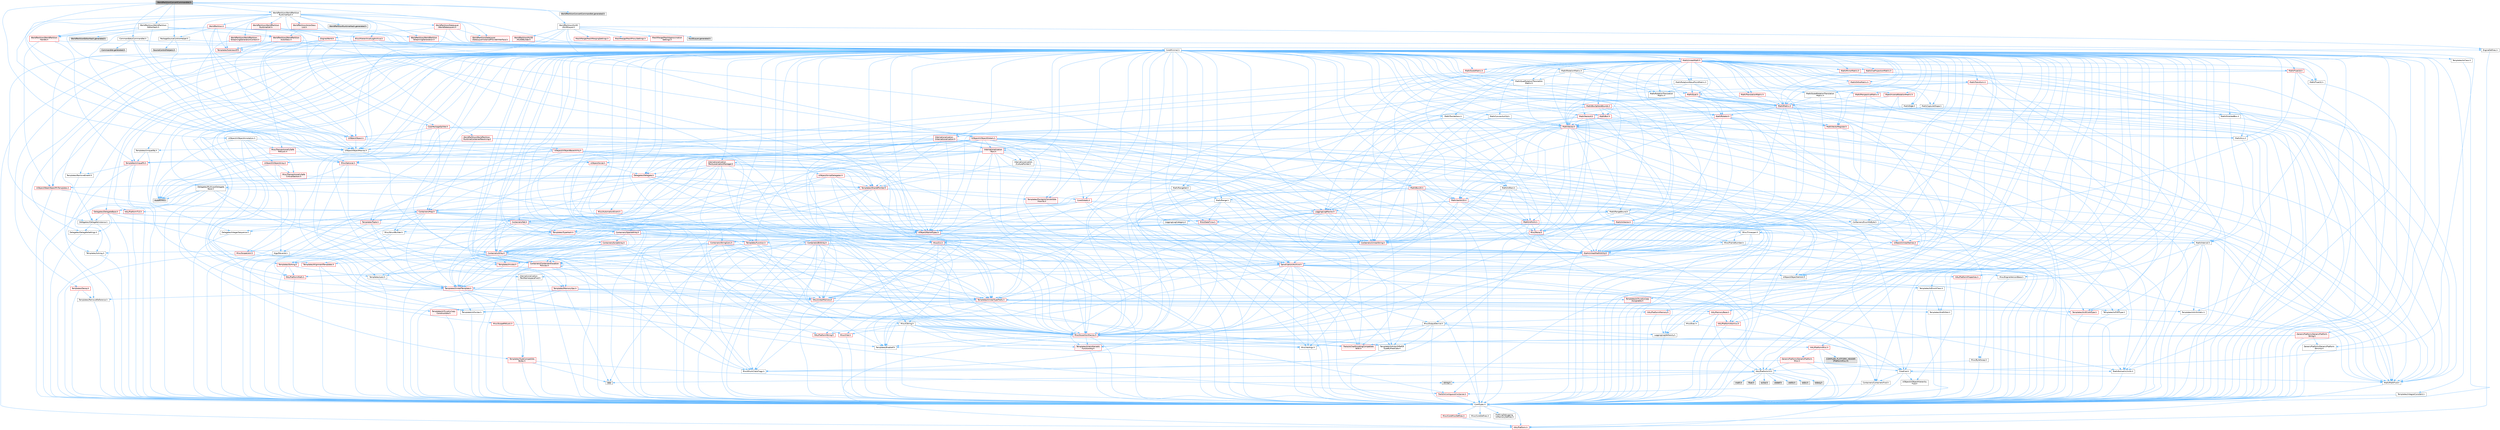 digraph "WorldPartitionConvertCommandlet.h"
{
 // INTERACTIVE_SVG=YES
 // LATEX_PDF_SIZE
  bgcolor="transparent";
  edge [fontname=Helvetica,fontsize=10,labelfontname=Helvetica,labelfontsize=10];
  node [fontname=Helvetica,fontsize=10,shape=box,height=0.2,width=0.4];
  Node1 [id="Node000001",label="WorldPartitionConvertCommandlet.h",height=0.2,width=0.4,color="gray40", fillcolor="grey60", style="filled", fontcolor="black",tooltip=" "];
  Node1 -> Node2 [id="edge1_Node000001_Node000002",color="steelblue1",style="solid",tooltip=" "];
  Node2 [id="Node000002",label="CoreMinimal.h",height=0.2,width=0.4,color="grey40", fillcolor="white", style="filled",URL="$d7/d67/CoreMinimal_8h.html",tooltip=" "];
  Node2 -> Node3 [id="edge2_Node000002_Node000003",color="steelblue1",style="solid",tooltip=" "];
  Node3 [id="Node000003",label="CoreTypes.h",height=0.2,width=0.4,color="grey40", fillcolor="white", style="filled",URL="$dc/dec/CoreTypes_8h.html",tooltip=" "];
  Node3 -> Node4 [id="edge3_Node000003_Node000004",color="steelblue1",style="solid",tooltip=" "];
  Node4 [id="Node000004",label="HAL/Platform.h",height=0.2,width=0.4,color="red", fillcolor="#FFF0F0", style="filled",URL="$d9/dd0/Platform_8h.html",tooltip=" "];
  Node3 -> Node14 [id="edge4_Node000003_Node000014",color="steelblue1",style="solid",tooltip=" "];
  Node14 [id="Node000014",label="ProfilingDebugging\l/UMemoryDefines.h",height=0.2,width=0.4,color="grey40", fillcolor="white", style="filled",URL="$d2/da2/UMemoryDefines_8h.html",tooltip=" "];
  Node3 -> Node15 [id="edge5_Node000003_Node000015",color="steelblue1",style="solid",tooltip=" "];
  Node15 [id="Node000015",label="Misc/CoreMiscDefines.h",height=0.2,width=0.4,color="red", fillcolor="#FFF0F0", style="filled",URL="$da/d38/CoreMiscDefines_8h.html",tooltip=" "];
  Node15 -> Node4 [id="edge6_Node000015_Node000004",color="steelblue1",style="solid",tooltip=" "];
  Node3 -> Node16 [id="edge7_Node000003_Node000016",color="steelblue1",style="solid",tooltip=" "];
  Node16 [id="Node000016",label="Misc/CoreDefines.h",height=0.2,width=0.4,color="grey40", fillcolor="white", style="filled",URL="$d3/dd2/CoreDefines_8h.html",tooltip=" "];
  Node2 -> Node17 [id="edge8_Node000002_Node000017",color="steelblue1",style="solid",tooltip=" "];
  Node17 [id="Node000017",label="CoreFwd.h",height=0.2,width=0.4,color="grey40", fillcolor="white", style="filled",URL="$d1/d1e/CoreFwd_8h.html",tooltip=" "];
  Node17 -> Node3 [id="edge9_Node000017_Node000003",color="steelblue1",style="solid",tooltip=" "];
  Node17 -> Node18 [id="edge10_Node000017_Node000018",color="steelblue1",style="solid",tooltip=" "];
  Node18 [id="Node000018",label="Containers/ContainersFwd.h",height=0.2,width=0.4,color="grey40", fillcolor="white", style="filled",URL="$d4/d0a/ContainersFwd_8h.html",tooltip=" "];
  Node18 -> Node4 [id="edge11_Node000018_Node000004",color="steelblue1",style="solid",tooltip=" "];
  Node18 -> Node3 [id="edge12_Node000018_Node000003",color="steelblue1",style="solid",tooltip=" "];
  Node18 -> Node19 [id="edge13_Node000018_Node000019",color="steelblue1",style="solid",tooltip=" "];
  Node19 [id="Node000019",label="Traits/IsContiguousContainer.h",height=0.2,width=0.4,color="red", fillcolor="#FFF0F0", style="filled",URL="$d5/d3c/IsContiguousContainer_8h.html",tooltip=" "];
  Node19 -> Node3 [id="edge14_Node000019_Node000003",color="steelblue1",style="solid",tooltip=" "];
  Node17 -> Node22 [id="edge15_Node000017_Node000022",color="steelblue1",style="solid",tooltip=" "];
  Node22 [id="Node000022",label="Math/MathFwd.h",height=0.2,width=0.4,color="grey40", fillcolor="white", style="filled",URL="$d2/d10/MathFwd_8h.html",tooltip=" "];
  Node22 -> Node4 [id="edge16_Node000022_Node000004",color="steelblue1",style="solid",tooltip=" "];
  Node17 -> Node23 [id="edge17_Node000017_Node000023",color="steelblue1",style="solid",tooltip=" "];
  Node23 [id="Node000023",label="UObject/UObjectHierarchy\lFwd.h",height=0.2,width=0.4,color="grey40", fillcolor="white", style="filled",URL="$d3/d13/UObjectHierarchyFwd_8h.html",tooltip=" "];
  Node2 -> Node23 [id="edge18_Node000002_Node000023",color="steelblue1",style="solid",tooltip=" "];
  Node2 -> Node18 [id="edge19_Node000002_Node000018",color="steelblue1",style="solid",tooltip=" "];
  Node2 -> Node24 [id="edge20_Node000002_Node000024",color="steelblue1",style="solid",tooltip=" "];
  Node24 [id="Node000024",label="Misc/VarArgs.h",height=0.2,width=0.4,color="grey40", fillcolor="white", style="filled",URL="$d5/d6f/VarArgs_8h.html",tooltip=" "];
  Node24 -> Node3 [id="edge21_Node000024_Node000003",color="steelblue1",style="solid",tooltip=" "];
  Node2 -> Node25 [id="edge22_Node000002_Node000025",color="steelblue1",style="solid",tooltip=" "];
  Node25 [id="Node000025",label="Logging/LogVerbosity.h",height=0.2,width=0.4,color="grey40", fillcolor="white", style="filled",URL="$d2/d8f/LogVerbosity_8h.html",tooltip=" "];
  Node25 -> Node3 [id="edge23_Node000025_Node000003",color="steelblue1",style="solid",tooltip=" "];
  Node2 -> Node26 [id="edge24_Node000002_Node000026",color="steelblue1",style="solid",tooltip=" "];
  Node26 [id="Node000026",label="Misc/OutputDevice.h",height=0.2,width=0.4,color="grey40", fillcolor="white", style="filled",URL="$d7/d32/OutputDevice_8h.html",tooltip=" "];
  Node26 -> Node17 [id="edge25_Node000026_Node000017",color="steelblue1",style="solid",tooltip=" "];
  Node26 -> Node3 [id="edge26_Node000026_Node000003",color="steelblue1",style="solid",tooltip=" "];
  Node26 -> Node25 [id="edge27_Node000026_Node000025",color="steelblue1",style="solid",tooltip=" "];
  Node26 -> Node24 [id="edge28_Node000026_Node000024",color="steelblue1",style="solid",tooltip=" "];
  Node26 -> Node27 [id="edge29_Node000026_Node000027",color="steelblue1",style="solid",tooltip=" "];
  Node27 [id="Node000027",label="Templates/IsArrayOrRefOf\lTypeByPredicate.h",height=0.2,width=0.4,color="grey40", fillcolor="white", style="filled",URL="$d6/da1/IsArrayOrRefOfTypeByPredicate_8h.html",tooltip=" "];
  Node27 -> Node3 [id="edge30_Node000027_Node000003",color="steelblue1",style="solid",tooltip=" "];
  Node26 -> Node28 [id="edge31_Node000026_Node000028",color="steelblue1",style="solid",tooltip=" "];
  Node28 [id="Node000028",label="Templates/IsValidVariadic\lFunctionArg.h",height=0.2,width=0.4,color="red", fillcolor="#FFF0F0", style="filled",URL="$d0/dc8/IsValidVariadicFunctionArg_8h.html",tooltip=" "];
  Node28 -> Node3 [id="edge32_Node000028_Node000003",color="steelblue1",style="solid",tooltip=" "];
  Node26 -> Node30 [id="edge33_Node000026_Node000030",color="steelblue1",style="solid",tooltip=" "];
  Node30 [id="Node000030",label="Traits/IsCharEncodingCompatible\lWith.h",height=0.2,width=0.4,color="red", fillcolor="#FFF0F0", style="filled",URL="$df/dd1/IsCharEncodingCompatibleWith_8h.html",tooltip=" "];
  Node2 -> Node32 [id="edge34_Node000002_Node000032",color="steelblue1",style="solid",tooltip=" "];
  Node32 [id="Node000032",label="HAL/PlatformCrt.h",height=0.2,width=0.4,color="grey40", fillcolor="white", style="filled",URL="$d8/d75/PlatformCrt_8h.html",tooltip=" "];
  Node32 -> Node33 [id="edge35_Node000032_Node000033",color="steelblue1",style="solid",tooltip=" "];
  Node33 [id="Node000033",label="new",height=0.2,width=0.4,color="grey60", fillcolor="#E0E0E0", style="filled",tooltip=" "];
  Node32 -> Node34 [id="edge36_Node000032_Node000034",color="steelblue1",style="solid",tooltip=" "];
  Node34 [id="Node000034",label="wchar.h",height=0.2,width=0.4,color="grey60", fillcolor="#E0E0E0", style="filled",tooltip=" "];
  Node32 -> Node35 [id="edge37_Node000032_Node000035",color="steelblue1",style="solid",tooltip=" "];
  Node35 [id="Node000035",label="stddef.h",height=0.2,width=0.4,color="grey60", fillcolor="#E0E0E0", style="filled",tooltip=" "];
  Node32 -> Node36 [id="edge38_Node000032_Node000036",color="steelblue1",style="solid",tooltip=" "];
  Node36 [id="Node000036",label="stdlib.h",height=0.2,width=0.4,color="grey60", fillcolor="#E0E0E0", style="filled",tooltip=" "];
  Node32 -> Node37 [id="edge39_Node000032_Node000037",color="steelblue1",style="solid",tooltip=" "];
  Node37 [id="Node000037",label="stdio.h",height=0.2,width=0.4,color="grey60", fillcolor="#E0E0E0", style="filled",tooltip=" "];
  Node32 -> Node38 [id="edge40_Node000032_Node000038",color="steelblue1",style="solid",tooltip=" "];
  Node38 [id="Node000038",label="stdarg.h",height=0.2,width=0.4,color="grey60", fillcolor="#E0E0E0", style="filled",tooltip=" "];
  Node32 -> Node39 [id="edge41_Node000032_Node000039",color="steelblue1",style="solid",tooltip=" "];
  Node39 [id="Node000039",label="math.h",height=0.2,width=0.4,color="grey60", fillcolor="#E0E0E0", style="filled",tooltip=" "];
  Node32 -> Node40 [id="edge42_Node000032_Node000040",color="steelblue1",style="solid",tooltip=" "];
  Node40 [id="Node000040",label="float.h",height=0.2,width=0.4,color="grey60", fillcolor="#E0E0E0", style="filled",tooltip=" "];
  Node32 -> Node41 [id="edge43_Node000032_Node000041",color="steelblue1",style="solid",tooltip=" "];
  Node41 [id="Node000041",label="string.h",height=0.2,width=0.4,color="grey60", fillcolor="#E0E0E0", style="filled",tooltip=" "];
  Node2 -> Node42 [id="edge44_Node000002_Node000042",color="steelblue1",style="solid",tooltip=" "];
  Node42 [id="Node000042",label="HAL/PlatformMisc.h",height=0.2,width=0.4,color="red", fillcolor="#FFF0F0", style="filled",URL="$d0/df5/PlatformMisc_8h.html",tooltip=" "];
  Node42 -> Node3 [id="edge45_Node000042_Node000003",color="steelblue1",style="solid",tooltip=" "];
  Node42 -> Node43 [id="edge46_Node000042_Node000043",color="steelblue1",style="solid",tooltip=" "];
  Node43 [id="Node000043",label="GenericPlatform/GenericPlatform\lMisc.h",height=0.2,width=0.4,color="red", fillcolor="#FFF0F0", style="filled",URL="$db/d9a/GenericPlatformMisc_8h.html",tooltip=" "];
  Node43 -> Node17 [id="edge47_Node000043_Node000017",color="steelblue1",style="solid",tooltip=" "];
  Node43 -> Node3 [id="edge48_Node000043_Node000003",color="steelblue1",style="solid",tooltip=" "];
  Node43 -> Node32 [id="edge49_Node000043_Node000032",color="steelblue1",style="solid",tooltip=" "];
  Node43 -> Node47 [id="edge50_Node000043_Node000047",color="steelblue1",style="solid",tooltip=" "];
  Node47 [id="Node000047",label="Math/NumericLimits.h",height=0.2,width=0.4,color="grey40", fillcolor="white", style="filled",URL="$df/d1b/NumericLimits_8h.html",tooltip=" "];
  Node47 -> Node3 [id="edge51_Node000047_Node000003",color="steelblue1",style="solid",tooltip=" "];
  Node43 -> Node49 [id="edge52_Node000043_Node000049",color="steelblue1",style="solid",tooltip=" "];
  Node49 [id="Node000049",label="Misc/EnumClassFlags.h",height=0.2,width=0.4,color="grey40", fillcolor="white", style="filled",URL="$d8/de7/EnumClassFlags_8h.html",tooltip=" "];
  Node42 -> Node52 [id="edge53_Node000042_Node000052",color="steelblue1",style="solid",tooltip=" "];
  Node52 [id="Node000052",label="COMPILED_PLATFORM_HEADER\l(PlatformMisc.h)",height=0.2,width=0.4,color="grey60", fillcolor="#E0E0E0", style="filled",tooltip=" "];
  Node2 -> Node61 [id="edge54_Node000002_Node000061",color="steelblue1",style="solid",tooltip=" "];
  Node61 [id="Node000061",label="Misc/AssertionMacros.h",height=0.2,width=0.4,color="red", fillcolor="#FFF0F0", style="filled",URL="$d0/dfa/AssertionMacros_8h.html",tooltip=" "];
  Node61 -> Node3 [id="edge55_Node000061_Node000003",color="steelblue1",style="solid",tooltip=" "];
  Node61 -> Node4 [id="edge56_Node000061_Node000004",color="steelblue1",style="solid",tooltip=" "];
  Node61 -> Node42 [id="edge57_Node000061_Node000042",color="steelblue1",style="solid",tooltip=" "];
  Node61 -> Node62 [id="edge58_Node000061_Node000062",color="steelblue1",style="solid",tooltip=" "];
  Node62 [id="Node000062",label="Templates/EnableIf.h",height=0.2,width=0.4,color="grey40", fillcolor="white", style="filled",URL="$d7/d60/EnableIf_8h.html",tooltip=" "];
  Node62 -> Node3 [id="edge59_Node000062_Node000003",color="steelblue1",style="solid",tooltip=" "];
  Node61 -> Node27 [id="edge60_Node000061_Node000027",color="steelblue1",style="solid",tooltip=" "];
  Node61 -> Node28 [id="edge61_Node000061_Node000028",color="steelblue1",style="solid",tooltip=" "];
  Node61 -> Node30 [id="edge62_Node000061_Node000030",color="steelblue1",style="solid",tooltip=" "];
  Node61 -> Node24 [id="edge63_Node000061_Node000024",color="steelblue1",style="solid",tooltip=" "];
  Node2 -> Node70 [id="edge64_Node000002_Node000070",color="steelblue1",style="solid",tooltip=" "];
  Node70 [id="Node000070",label="Templates/IsPointer.h",height=0.2,width=0.4,color="grey40", fillcolor="white", style="filled",URL="$d7/d05/IsPointer_8h.html",tooltip=" "];
  Node70 -> Node3 [id="edge65_Node000070_Node000003",color="steelblue1",style="solid",tooltip=" "];
  Node2 -> Node71 [id="edge66_Node000002_Node000071",color="steelblue1",style="solid",tooltip=" "];
  Node71 [id="Node000071",label="HAL/PlatformMemory.h",height=0.2,width=0.4,color="red", fillcolor="#FFF0F0", style="filled",URL="$de/d68/PlatformMemory_8h.html",tooltip=" "];
  Node71 -> Node3 [id="edge67_Node000071_Node000003",color="steelblue1",style="solid",tooltip=" "];
  Node2 -> Node54 [id="edge68_Node000002_Node000054",color="steelblue1",style="solid",tooltip=" "];
  Node54 [id="Node000054",label="HAL/PlatformAtomics.h",height=0.2,width=0.4,color="red", fillcolor="#FFF0F0", style="filled",URL="$d3/d36/PlatformAtomics_8h.html",tooltip=" "];
  Node54 -> Node3 [id="edge69_Node000054_Node000003",color="steelblue1",style="solid",tooltip=" "];
  Node2 -> Node76 [id="edge70_Node000002_Node000076",color="steelblue1",style="solid",tooltip=" "];
  Node76 [id="Node000076",label="Misc/Exec.h",height=0.2,width=0.4,color="grey40", fillcolor="white", style="filled",URL="$de/ddb/Exec_8h.html",tooltip=" "];
  Node76 -> Node3 [id="edge71_Node000076_Node000003",color="steelblue1",style="solid",tooltip=" "];
  Node76 -> Node61 [id="edge72_Node000076_Node000061",color="steelblue1",style="solid",tooltip=" "];
  Node2 -> Node77 [id="edge73_Node000002_Node000077",color="steelblue1",style="solid",tooltip=" "];
  Node77 [id="Node000077",label="HAL/MemoryBase.h",height=0.2,width=0.4,color="red", fillcolor="#FFF0F0", style="filled",URL="$d6/d9f/MemoryBase_8h.html",tooltip=" "];
  Node77 -> Node3 [id="edge74_Node000077_Node000003",color="steelblue1",style="solid",tooltip=" "];
  Node77 -> Node54 [id="edge75_Node000077_Node000054",color="steelblue1",style="solid",tooltip=" "];
  Node77 -> Node32 [id="edge76_Node000077_Node000032",color="steelblue1",style="solid",tooltip=" "];
  Node77 -> Node76 [id="edge77_Node000077_Node000076",color="steelblue1",style="solid",tooltip=" "];
  Node77 -> Node26 [id="edge78_Node000077_Node000026",color="steelblue1",style="solid",tooltip=" "];
  Node2 -> Node87 [id="edge79_Node000002_Node000087",color="steelblue1",style="solid",tooltip=" "];
  Node87 [id="Node000087",label="HAL/UnrealMemory.h",height=0.2,width=0.4,color="red", fillcolor="#FFF0F0", style="filled",URL="$d9/d96/UnrealMemory_8h.html",tooltip=" "];
  Node87 -> Node3 [id="edge80_Node000087_Node000003",color="steelblue1",style="solid",tooltip=" "];
  Node87 -> Node77 [id="edge81_Node000087_Node000077",color="steelblue1",style="solid",tooltip=" "];
  Node87 -> Node71 [id="edge82_Node000087_Node000071",color="steelblue1",style="solid",tooltip=" "];
  Node87 -> Node70 [id="edge83_Node000087_Node000070",color="steelblue1",style="solid",tooltip=" "];
  Node2 -> Node89 [id="edge84_Node000002_Node000089",color="steelblue1",style="solid",tooltip=" "];
  Node89 [id="Node000089",label="Templates/IsArithmetic.h",height=0.2,width=0.4,color="grey40", fillcolor="white", style="filled",URL="$d2/d5d/IsArithmetic_8h.html",tooltip=" "];
  Node89 -> Node3 [id="edge85_Node000089_Node000003",color="steelblue1",style="solid",tooltip=" "];
  Node2 -> Node83 [id="edge86_Node000002_Node000083",color="steelblue1",style="solid",tooltip=" "];
  Node83 [id="Node000083",label="Templates/AndOrNot.h",height=0.2,width=0.4,color="grey40", fillcolor="white", style="filled",URL="$db/d0a/AndOrNot_8h.html",tooltip=" "];
  Node83 -> Node3 [id="edge87_Node000083_Node000003",color="steelblue1",style="solid",tooltip=" "];
  Node2 -> Node90 [id="edge88_Node000002_Node000090",color="steelblue1",style="solid",tooltip=" "];
  Node90 [id="Node000090",label="Templates/IsPODType.h",height=0.2,width=0.4,color="grey40", fillcolor="white", style="filled",URL="$d7/db1/IsPODType_8h.html",tooltip=" "];
  Node90 -> Node3 [id="edge89_Node000090_Node000003",color="steelblue1",style="solid",tooltip=" "];
  Node2 -> Node91 [id="edge90_Node000002_Node000091",color="steelblue1",style="solid",tooltip=" "];
  Node91 [id="Node000091",label="Templates/IsUECoreType.h",height=0.2,width=0.4,color="red", fillcolor="#FFF0F0", style="filled",URL="$d1/db8/IsUECoreType_8h.html",tooltip=" "];
  Node91 -> Node3 [id="edge91_Node000091_Node000003",color="steelblue1",style="solid",tooltip=" "];
  Node2 -> Node84 [id="edge92_Node000002_Node000084",color="steelblue1",style="solid",tooltip=" "];
  Node84 [id="Node000084",label="Templates/IsTriviallyCopy\lConstructible.h",height=0.2,width=0.4,color="red", fillcolor="#FFF0F0", style="filled",URL="$d3/d78/IsTriviallyCopyConstructible_8h.html",tooltip=" "];
  Node84 -> Node3 [id="edge93_Node000084_Node000003",color="steelblue1",style="solid",tooltip=" "];
  Node2 -> Node92 [id="edge94_Node000002_Node000092",color="steelblue1",style="solid",tooltip=" "];
  Node92 [id="Node000092",label="Templates/UnrealTypeTraits.h",height=0.2,width=0.4,color="red", fillcolor="#FFF0F0", style="filled",URL="$d2/d2d/UnrealTypeTraits_8h.html",tooltip=" "];
  Node92 -> Node3 [id="edge95_Node000092_Node000003",color="steelblue1",style="solid",tooltip=" "];
  Node92 -> Node70 [id="edge96_Node000092_Node000070",color="steelblue1",style="solid",tooltip=" "];
  Node92 -> Node61 [id="edge97_Node000092_Node000061",color="steelblue1",style="solid",tooltip=" "];
  Node92 -> Node83 [id="edge98_Node000092_Node000083",color="steelblue1",style="solid",tooltip=" "];
  Node92 -> Node62 [id="edge99_Node000092_Node000062",color="steelblue1",style="solid",tooltip=" "];
  Node92 -> Node89 [id="edge100_Node000092_Node000089",color="steelblue1",style="solid",tooltip=" "];
  Node92 -> Node90 [id="edge101_Node000092_Node000090",color="steelblue1",style="solid",tooltip=" "];
  Node92 -> Node91 [id="edge102_Node000092_Node000091",color="steelblue1",style="solid",tooltip=" "];
  Node92 -> Node84 [id="edge103_Node000092_Node000084",color="steelblue1",style="solid",tooltip=" "];
  Node2 -> Node62 [id="edge104_Node000002_Node000062",color="steelblue1",style="solid",tooltip=" "];
  Node2 -> Node94 [id="edge105_Node000002_Node000094",color="steelblue1",style="solid",tooltip=" "];
  Node94 [id="Node000094",label="Templates/RemoveReference.h",height=0.2,width=0.4,color="grey40", fillcolor="white", style="filled",URL="$da/dbe/RemoveReference_8h.html",tooltip=" "];
  Node94 -> Node3 [id="edge106_Node000094_Node000003",color="steelblue1",style="solid",tooltip=" "];
  Node2 -> Node95 [id="edge107_Node000002_Node000095",color="steelblue1",style="solid",tooltip=" "];
  Node95 [id="Node000095",label="Templates/IntegralConstant.h",height=0.2,width=0.4,color="grey40", fillcolor="white", style="filled",URL="$db/d1b/IntegralConstant_8h.html",tooltip=" "];
  Node95 -> Node3 [id="edge108_Node000095_Node000003",color="steelblue1",style="solid",tooltip=" "];
  Node2 -> Node96 [id="edge109_Node000002_Node000096",color="steelblue1",style="solid",tooltip=" "];
  Node96 [id="Node000096",label="Templates/IsClass.h",height=0.2,width=0.4,color="grey40", fillcolor="white", style="filled",URL="$db/dcb/IsClass_8h.html",tooltip=" "];
  Node96 -> Node3 [id="edge110_Node000096_Node000003",color="steelblue1",style="solid",tooltip=" "];
  Node2 -> Node97 [id="edge111_Node000002_Node000097",color="steelblue1",style="solid",tooltip=" "];
  Node97 [id="Node000097",label="Templates/TypeCompatible\lBytes.h",height=0.2,width=0.4,color="red", fillcolor="#FFF0F0", style="filled",URL="$df/d0a/TypeCompatibleBytes_8h.html",tooltip=" "];
  Node97 -> Node3 [id="edge112_Node000097_Node000003",color="steelblue1",style="solid",tooltip=" "];
  Node97 -> Node41 [id="edge113_Node000097_Node000041",color="steelblue1",style="solid",tooltip=" "];
  Node97 -> Node33 [id="edge114_Node000097_Node000033",color="steelblue1",style="solid",tooltip=" "];
  Node2 -> Node19 [id="edge115_Node000002_Node000019",color="steelblue1",style="solid",tooltip=" "];
  Node2 -> Node98 [id="edge116_Node000002_Node000098",color="steelblue1",style="solid",tooltip=" "];
  Node98 [id="Node000098",label="Templates/UnrealTemplate.h",height=0.2,width=0.4,color="red", fillcolor="#FFF0F0", style="filled",URL="$d4/d24/UnrealTemplate_8h.html",tooltip=" "];
  Node98 -> Node3 [id="edge117_Node000098_Node000003",color="steelblue1",style="solid",tooltip=" "];
  Node98 -> Node70 [id="edge118_Node000098_Node000070",color="steelblue1",style="solid",tooltip=" "];
  Node98 -> Node87 [id="edge119_Node000098_Node000087",color="steelblue1",style="solid",tooltip=" "];
  Node98 -> Node92 [id="edge120_Node000098_Node000092",color="steelblue1",style="solid",tooltip=" "];
  Node98 -> Node94 [id="edge121_Node000098_Node000094",color="steelblue1",style="solid",tooltip=" "];
  Node98 -> Node97 [id="edge122_Node000098_Node000097",color="steelblue1",style="solid",tooltip=" "];
  Node98 -> Node19 [id="edge123_Node000098_Node000019",color="steelblue1",style="solid",tooltip=" "];
  Node2 -> Node47 [id="edge124_Node000002_Node000047",color="steelblue1",style="solid",tooltip=" "];
  Node2 -> Node102 [id="edge125_Node000002_Node000102",color="steelblue1",style="solid",tooltip=" "];
  Node102 [id="Node000102",label="HAL/PlatformMath.h",height=0.2,width=0.4,color="red", fillcolor="#FFF0F0", style="filled",URL="$dc/d53/PlatformMath_8h.html",tooltip=" "];
  Node102 -> Node3 [id="edge126_Node000102_Node000003",color="steelblue1",style="solid",tooltip=" "];
  Node2 -> Node85 [id="edge127_Node000002_Node000085",color="steelblue1",style="solid",tooltip=" "];
  Node85 [id="Node000085",label="Templates/IsTriviallyCopy\lAssignable.h",height=0.2,width=0.4,color="red", fillcolor="#FFF0F0", style="filled",URL="$d2/df2/IsTriviallyCopyAssignable_8h.html",tooltip=" "];
  Node85 -> Node3 [id="edge128_Node000085_Node000003",color="steelblue1",style="solid",tooltip=" "];
  Node2 -> Node110 [id="edge129_Node000002_Node000110",color="steelblue1",style="solid",tooltip=" "];
  Node110 [id="Node000110",label="Templates/MemoryOps.h",height=0.2,width=0.4,color="red", fillcolor="#FFF0F0", style="filled",URL="$db/dea/MemoryOps_8h.html",tooltip=" "];
  Node110 -> Node3 [id="edge130_Node000110_Node000003",color="steelblue1",style="solid",tooltip=" "];
  Node110 -> Node87 [id="edge131_Node000110_Node000087",color="steelblue1",style="solid",tooltip=" "];
  Node110 -> Node85 [id="edge132_Node000110_Node000085",color="steelblue1",style="solid",tooltip=" "];
  Node110 -> Node84 [id="edge133_Node000110_Node000084",color="steelblue1",style="solid",tooltip=" "];
  Node110 -> Node92 [id="edge134_Node000110_Node000092",color="steelblue1",style="solid",tooltip=" "];
  Node110 -> Node33 [id="edge135_Node000110_Node000033",color="steelblue1",style="solid",tooltip=" "];
  Node2 -> Node111 [id="edge136_Node000002_Node000111",color="steelblue1",style="solid",tooltip=" "];
  Node111 [id="Node000111",label="Containers/ContainerAllocation\lPolicies.h",height=0.2,width=0.4,color="red", fillcolor="#FFF0F0", style="filled",URL="$d7/dff/ContainerAllocationPolicies_8h.html",tooltip=" "];
  Node111 -> Node3 [id="edge137_Node000111_Node000003",color="steelblue1",style="solid",tooltip=" "];
  Node111 -> Node111 [id="edge138_Node000111_Node000111",color="steelblue1",style="solid",tooltip=" "];
  Node111 -> Node102 [id="edge139_Node000111_Node000102",color="steelblue1",style="solid",tooltip=" "];
  Node111 -> Node87 [id="edge140_Node000111_Node000087",color="steelblue1",style="solid",tooltip=" "];
  Node111 -> Node47 [id="edge141_Node000111_Node000047",color="steelblue1",style="solid",tooltip=" "];
  Node111 -> Node61 [id="edge142_Node000111_Node000061",color="steelblue1",style="solid",tooltip=" "];
  Node111 -> Node110 [id="edge143_Node000111_Node000110",color="steelblue1",style="solid",tooltip=" "];
  Node111 -> Node97 [id="edge144_Node000111_Node000097",color="steelblue1",style="solid",tooltip=" "];
  Node2 -> Node114 [id="edge145_Node000002_Node000114",color="steelblue1",style="solid",tooltip=" "];
  Node114 [id="Node000114",label="Templates/IsEnumClass.h",height=0.2,width=0.4,color="grey40", fillcolor="white", style="filled",URL="$d7/d15/IsEnumClass_8h.html",tooltip=" "];
  Node114 -> Node3 [id="edge146_Node000114_Node000003",color="steelblue1",style="solid",tooltip=" "];
  Node114 -> Node83 [id="edge147_Node000114_Node000083",color="steelblue1",style="solid",tooltip=" "];
  Node2 -> Node115 [id="edge148_Node000002_Node000115",color="steelblue1",style="solid",tooltip=" "];
  Node115 [id="Node000115",label="HAL/PlatformProperties.h",height=0.2,width=0.4,color="red", fillcolor="#FFF0F0", style="filled",URL="$d9/db0/PlatformProperties_8h.html",tooltip=" "];
  Node115 -> Node3 [id="edge149_Node000115_Node000003",color="steelblue1",style="solid",tooltip=" "];
  Node2 -> Node118 [id="edge150_Node000002_Node000118",color="steelblue1",style="solid",tooltip=" "];
  Node118 [id="Node000118",label="Misc/EngineVersionBase.h",height=0.2,width=0.4,color="grey40", fillcolor="white", style="filled",URL="$d5/d2b/EngineVersionBase_8h.html",tooltip=" "];
  Node118 -> Node3 [id="edge151_Node000118_Node000003",color="steelblue1",style="solid",tooltip=" "];
  Node2 -> Node119 [id="edge152_Node000002_Node000119",color="steelblue1",style="solid",tooltip=" "];
  Node119 [id="Node000119",label="Internationalization\l/TextNamespaceFwd.h",height=0.2,width=0.4,color="grey40", fillcolor="white", style="filled",URL="$d8/d97/TextNamespaceFwd_8h.html",tooltip=" "];
  Node119 -> Node3 [id="edge153_Node000119_Node000003",color="steelblue1",style="solid",tooltip=" "];
  Node2 -> Node120 [id="edge154_Node000002_Node000120",color="steelblue1",style="solid",tooltip=" "];
  Node120 [id="Node000120",label="Serialization/Archive.h",height=0.2,width=0.4,color="red", fillcolor="#FFF0F0", style="filled",URL="$d7/d3b/Archive_8h.html",tooltip=" "];
  Node120 -> Node17 [id="edge155_Node000120_Node000017",color="steelblue1",style="solid",tooltip=" "];
  Node120 -> Node3 [id="edge156_Node000120_Node000003",color="steelblue1",style="solid",tooltip=" "];
  Node120 -> Node115 [id="edge157_Node000120_Node000115",color="steelblue1",style="solid",tooltip=" "];
  Node120 -> Node119 [id="edge158_Node000120_Node000119",color="steelblue1",style="solid",tooltip=" "];
  Node120 -> Node22 [id="edge159_Node000120_Node000022",color="steelblue1",style="solid",tooltip=" "];
  Node120 -> Node61 [id="edge160_Node000120_Node000061",color="steelblue1",style="solid",tooltip=" "];
  Node120 -> Node118 [id="edge161_Node000120_Node000118",color="steelblue1",style="solid",tooltip=" "];
  Node120 -> Node24 [id="edge162_Node000120_Node000024",color="steelblue1",style="solid",tooltip=" "];
  Node120 -> Node62 [id="edge163_Node000120_Node000062",color="steelblue1",style="solid",tooltip=" "];
  Node120 -> Node27 [id="edge164_Node000120_Node000027",color="steelblue1",style="solid",tooltip=" "];
  Node120 -> Node114 [id="edge165_Node000120_Node000114",color="steelblue1",style="solid",tooltip=" "];
  Node120 -> Node28 [id="edge166_Node000120_Node000028",color="steelblue1",style="solid",tooltip=" "];
  Node120 -> Node98 [id="edge167_Node000120_Node000098",color="steelblue1",style="solid",tooltip=" "];
  Node120 -> Node30 [id="edge168_Node000120_Node000030",color="steelblue1",style="solid",tooltip=" "];
  Node120 -> Node123 [id="edge169_Node000120_Node000123",color="steelblue1",style="solid",tooltip=" "];
  Node123 [id="Node000123",label="UObject/ObjectVersion.h",height=0.2,width=0.4,color="grey40", fillcolor="white", style="filled",URL="$da/d63/ObjectVersion_8h.html",tooltip=" "];
  Node123 -> Node3 [id="edge170_Node000123_Node000003",color="steelblue1",style="solid",tooltip=" "];
  Node2 -> Node124 [id="edge171_Node000002_Node000124",color="steelblue1",style="solid",tooltip=" "];
  Node124 [id="Node000124",label="Templates/Less.h",height=0.2,width=0.4,color="grey40", fillcolor="white", style="filled",URL="$de/dc8/Less_8h.html",tooltip=" "];
  Node124 -> Node3 [id="edge172_Node000124_Node000003",color="steelblue1",style="solid",tooltip=" "];
  Node124 -> Node98 [id="edge173_Node000124_Node000098",color="steelblue1",style="solid",tooltip=" "];
  Node2 -> Node125 [id="edge174_Node000002_Node000125",color="steelblue1",style="solid",tooltip=" "];
  Node125 [id="Node000125",label="Templates/Sorting.h",height=0.2,width=0.4,color="red", fillcolor="#FFF0F0", style="filled",URL="$d3/d9e/Sorting_8h.html",tooltip=" "];
  Node125 -> Node3 [id="edge175_Node000125_Node000003",color="steelblue1",style="solid",tooltip=" "];
  Node125 -> Node102 [id="edge176_Node000125_Node000102",color="steelblue1",style="solid",tooltip=" "];
  Node125 -> Node124 [id="edge177_Node000125_Node000124",color="steelblue1",style="solid",tooltip=" "];
  Node2 -> Node136 [id="edge178_Node000002_Node000136",color="steelblue1",style="solid",tooltip=" "];
  Node136 [id="Node000136",label="Misc/Char.h",height=0.2,width=0.4,color="red", fillcolor="#FFF0F0", style="filled",URL="$d0/d58/Char_8h.html",tooltip=" "];
  Node136 -> Node3 [id="edge179_Node000136_Node000003",color="steelblue1",style="solid",tooltip=" "];
  Node2 -> Node139 [id="edge180_Node000002_Node000139",color="steelblue1",style="solid",tooltip=" "];
  Node139 [id="Node000139",label="GenericPlatform/GenericPlatform\lStricmp.h",height=0.2,width=0.4,color="grey40", fillcolor="white", style="filled",URL="$d2/d86/GenericPlatformStricmp_8h.html",tooltip=" "];
  Node139 -> Node3 [id="edge181_Node000139_Node000003",color="steelblue1",style="solid",tooltip=" "];
  Node2 -> Node140 [id="edge182_Node000002_Node000140",color="steelblue1",style="solid",tooltip=" "];
  Node140 [id="Node000140",label="GenericPlatform/GenericPlatform\lString.h",height=0.2,width=0.4,color="red", fillcolor="#FFF0F0", style="filled",URL="$dd/d20/GenericPlatformString_8h.html",tooltip=" "];
  Node140 -> Node3 [id="edge183_Node000140_Node000003",color="steelblue1",style="solid",tooltip=" "];
  Node140 -> Node139 [id="edge184_Node000140_Node000139",color="steelblue1",style="solid",tooltip=" "];
  Node140 -> Node62 [id="edge185_Node000140_Node000062",color="steelblue1",style="solid",tooltip=" "];
  Node140 -> Node30 [id="edge186_Node000140_Node000030",color="steelblue1",style="solid",tooltip=" "];
  Node2 -> Node73 [id="edge187_Node000002_Node000073",color="steelblue1",style="solid",tooltip=" "];
  Node73 [id="Node000073",label="HAL/PlatformString.h",height=0.2,width=0.4,color="red", fillcolor="#FFF0F0", style="filled",URL="$db/db5/PlatformString_8h.html",tooltip=" "];
  Node73 -> Node3 [id="edge188_Node000073_Node000003",color="steelblue1",style="solid",tooltip=" "];
  Node2 -> Node143 [id="edge189_Node000002_Node000143",color="steelblue1",style="solid",tooltip=" "];
  Node143 [id="Node000143",label="Misc/CString.h",height=0.2,width=0.4,color="grey40", fillcolor="white", style="filled",URL="$d2/d49/CString_8h.html",tooltip=" "];
  Node143 -> Node3 [id="edge190_Node000143_Node000003",color="steelblue1",style="solid",tooltip=" "];
  Node143 -> Node32 [id="edge191_Node000143_Node000032",color="steelblue1",style="solid",tooltip=" "];
  Node143 -> Node73 [id="edge192_Node000143_Node000073",color="steelblue1",style="solid",tooltip=" "];
  Node143 -> Node61 [id="edge193_Node000143_Node000061",color="steelblue1",style="solid",tooltip=" "];
  Node143 -> Node136 [id="edge194_Node000143_Node000136",color="steelblue1",style="solid",tooltip=" "];
  Node143 -> Node24 [id="edge195_Node000143_Node000024",color="steelblue1",style="solid",tooltip=" "];
  Node143 -> Node27 [id="edge196_Node000143_Node000027",color="steelblue1",style="solid",tooltip=" "];
  Node143 -> Node28 [id="edge197_Node000143_Node000028",color="steelblue1",style="solid",tooltip=" "];
  Node143 -> Node30 [id="edge198_Node000143_Node000030",color="steelblue1",style="solid",tooltip=" "];
  Node2 -> Node144 [id="edge199_Node000002_Node000144",color="steelblue1",style="solid",tooltip=" "];
  Node144 [id="Node000144",label="Misc/Crc.h",height=0.2,width=0.4,color="red", fillcolor="#FFF0F0", style="filled",URL="$d4/dd2/Crc_8h.html",tooltip=" "];
  Node144 -> Node3 [id="edge200_Node000144_Node000003",color="steelblue1",style="solid",tooltip=" "];
  Node144 -> Node73 [id="edge201_Node000144_Node000073",color="steelblue1",style="solid",tooltip=" "];
  Node144 -> Node61 [id="edge202_Node000144_Node000061",color="steelblue1",style="solid",tooltip=" "];
  Node144 -> Node143 [id="edge203_Node000144_Node000143",color="steelblue1",style="solid",tooltip=" "];
  Node144 -> Node136 [id="edge204_Node000144_Node000136",color="steelblue1",style="solid",tooltip=" "];
  Node144 -> Node92 [id="edge205_Node000144_Node000092",color="steelblue1",style="solid",tooltip=" "];
  Node2 -> Node135 [id="edge206_Node000002_Node000135",color="steelblue1",style="solid",tooltip=" "];
  Node135 [id="Node000135",label="Math/UnrealMathUtility.h",height=0.2,width=0.4,color="red", fillcolor="#FFF0F0", style="filled",URL="$db/db8/UnrealMathUtility_8h.html",tooltip=" "];
  Node135 -> Node3 [id="edge207_Node000135_Node000003",color="steelblue1",style="solid",tooltip=" "];
  Node135 -> Node61 [id="edge208_Node000135_Node000061",color="steelblue1",style="solid",tooltip=" "];
  Node135 -> Node102 [id="edge209_Node000135_Node000102",color="steelblue1",style="solid",tooltip=" "];
  Node135 -> Node22 [id="edge210_Node000135_Node000022",color="steelblue1",style="solid",tooltip=" "];
  Node2 -> Node145 [id="edge211_Node000002_Node000145",color="steelblue1",style="solid",tooltip=" "];
  Node145 [id="Node000145",label="Containers/UnrealString.h",height=0.2,width=0.4,color="red", fillcolor="#FFF0F0", style="filled",URL="$d5/dba/UnrealString_8h.html",tooltip=" "];
  Node2 -> Node149 [id="edge212_Node000002_Node000149",color="steelblue1",style="solid",tooltip=" "];
  Node149 [id="Node000149",label="Containers/Array.h",height=0.2,width=0.4,color="red", fillcolor="#FFF0F0", style="filled",URL="$df/dd0/Array_8h.html",tooltip=" "];
  Node149 -> Node3 [id="edge213_Node000149_Node000003",color="steelblue1",style="solid",tooltip=" "];
  Node149 -> Node61 [id="edge214_Node000149_Node000061",color="steelblue1",style="solid",tooltip=" "];
  Node149 -> Node87 [id="edge215_Node000149_Node000087",color="steelblue1",style="solid",tooltip=" "];
  Node149 -> Node92 [id="edge216_Node000149_Node000092",color="steelblue1",style="solid",tooltip=" "];
  Node149 -> Node98 [id="edge217_Node000149_Node000098",color="steelblue1",style="solid",tooltip=" "];
  Node149 -> Node111 [id="edge218_Node000149_Node000111",color="steelblue1",style="solid",tooltip=" "];
  Node149 -> Node120 [id="edge219_Node000149_Node000120",color="steelblue1",style="solid",tooltip=" "];
  Node149 -> Node128 [id="edge220_Node000149_Node000128",color="steelblue1",style="solid",tooltip=" "];
  Node128 [id="Node000128",label="Templates/Invoke.h",height=0.2,width=0.4,color="red", fillcolor="#FFF0F0", style="filled",URL="$d7/deb/Invoke_8h.html",tooltip=" "];
  Node128 -> Node3 [id="edge221_Node000128_Node000003",color="steelblue1",style="solid",tooltip=" "];
  Node128 -> Node98 [id="edge222_Node000128_Node000098",color="steelblue1",style="solid",tooltip=" "];
  Node149 -> Node124 [id="edge223_Node000149_Node000124",color="steelblue1",style="solid",tooltip=" "];
  Node149 -> Node125 [id="edge224_Node000149_Node000125",color="steelblue1",style="solid",tooltip=" "];
  Node149 -> Node172 [id="edge225_Node000149_Node000172",color="steelblue1",style="solid",tooltip=" "];
  Node172 [id="Node000172",label="Templates/AlignmentTemplates.h",height=0.2,width=0.4,color="red", fillcolor="#FFF0F0", style="filled",URL="$dd/d32/AlignmentTemplates_8h.html",tooltip=" "];
  Node172 -> Node3 [id="edge226_Node000172_Node000003",color="steelblue1",style="solid",tooltip=" "];
  Node172 -> Node70 [id="edge227_Node000172_Node000070",color="steelblue1",style="solid",tooltip=" "];
  Node2 -> Node173 [id="edge228_Node000002_Node000173",color="steelblue1",style="solid",tooltip=" "];
  Node173 [id="Node000173",label="Misc/FrameNumber.h",height=0.2,width=0.4,color="grey40", fillcolor="white", style="filled",URL="$dd/dbd/FrameNumber_8h.html",tooltip=" "];
  Node173 -> Node3 [id="edge229_Node000173_Node000003",color="steelblue1",style="solid",tooltip=" "];
  Node173 -> Node47 [id="edge230_Node000173_Node000047",color="steelblue1",style="solid",tooltip=" "];
  Node173 -> Node135 [id="edge231_Node000173_Node000135",color="steelblue1",style="solid",tooltip=" "];
  Node173 -> Node62 [id="edge232_Node000173_Node000062",color="steelblue1",style="solid",tooltip=" "];
  Node173 -> Node92 [id="edge233_Node000173_Node000092",color="steelblue1",style="solid",tooltip=" "];
  Node2 -> Node174 [id="edge234_Node000002_Node000174",color="steelblue1",style="solid",tooltip=" "];
  Node174 [id="Node000174",label="Misc/Timespan.h",height=0.2,width=0.4,color="grey40", fillcolor="white", style="filled",URL="$da/dd9/Timespan_8h.html",tooltip=" "];
  Node174 -> Node3 [id="edge235_Node000174_Node000003",color="steelblue1",style="solid",tooltip=" "];
  Node174 -> Node175 [id="edge236_Node000174_Node000175",color="steelblue1",style="solid",tooltip=" "];
  Node175 [id="Node000175",label="Math/Interval.h",height=0.2,width=0.4,color="grey40", fillcolor="white", style="filled",URL="$d1/d55/Interval_8h.html",tooltip=" "];
  Node175 -> Node3 [id="edge237_Node000175_Node000003",color="steelblue1",style="solid",tooltip=" "];
  Node175 -> Node89 [id="edge238_Node000175_Node000089",color="steelblue1",style="solid",tooltip=" "];
  Node175 -> Node92 [id="edge239_Node000175_Node000092",color="steelblue1",style="solid",tooltip=" "];
  Node175 -> Node47 [id="edge240_Node000175_Node000047",color="steelblue1",style="solid",tooltip=" "];
  Node175 -> Node135 [id="edge241_Node000175_Node000135",color="steelblue1",style="solid",tooltip=" "];
  Node174 -> Node135 [id="edge242_Node000174_Node000135",color="steelblue1",style="solid",tooltip=" "];
  Node174 -> Node61 [id="edge243_Node000174_Node000061",color="steelblue1",style="solid",tooltip=" "];
  Node2 -> Node176 [id="edge244_Node000002_Node000176",color="steelblue1",style="solid",tooltip=" "];
  Node176 [id="Node000176",label="Containers/StringConv.h",height=0.2,width=0.4,color="red", fillcolor="#FFF0F0", style="filled",URL="$d3/ddf/StringConv_8h.html",tooltip=" "];
  Node176 -> Node3 [id="edge245_Node000176_Node000003",color="steelblue1",style="solid",tooltip=" "];
  Node176 -> Node61 [id="edge246_Node000176_Node000061",color="steelblue1",style="solid",tooltip=" "];
  Node176 -> Node111 [id="edge247_Node000176_Node000111",color="steelblue1",style="solid",tooltip=" "];
  Node176 -> Node149 [id="edge248_Node000176_Node000149",color="steelblue1",style="solid",tooltip=" "];
  Node176 -> Node143 [id="edge249_Node000176_Node000143",color="steelblue1",style="solid",tooltip=" "];
  Node176 -> Node177 [id="edge250_Node000176_Node000177",color="steelblue1",style="solid",tooltip=" "];
  Node177 [id="Node000177",label="Templates/IsArray.h",height=0.2,width=0.4,color="grey40", fillcolor="white", style="filled",URL="$d8/d8d/IsArray_8h.html",tooltip=" "];
  Node177 -> Node3 [id="edge251_Node000177_Node000003",color="steelblue1",style="solid",tooltip=" "];
  Node176 -> Node98 [id="edge252_Node000176_Node000098",color="steelblue1",style="solid",tooltip=" "];
  Node176 -> Node92 [id="edge253_Node000176_Node000092",color="steelblue1",style="solid",tooltip=" "];
  Node176 -> Node30 [id="edge254_Node000176_Node000030",color="steelblue1",style="solid",tooltip=" "];
  Node176 -> Node19 [id="edge255_Node000176_Node000019",color="steelblue1",style="solid",tooltip=" "];
  Node2 -> Node178 [id="edge256_Node000002_Node000178",color="steelblue1",style="solid",tooltip=" "];
  Node178 [id="Node000178",label="UObject/UnrealNames.h",height=0.2,width=0.4,color="red", fillcolor="#FFF0F0", style="filled",URL="$d8/db1/UnrealNames_8h.html",tooltip=" "];
  Node178 -> Node3 [id="edge257_Node000178_Node000003",color="steelblue1",style="solid",tooltip=" "];
  Node2 -> Node180 [id="edge258_Node000002_Node000180",color="steelblue1",style="solid",tooltip=" "];
  Node180 [id="Node000180",label="UObject/NameTypes.h",height=0.2,width=0.4,color="red", fillcolor="#FFF0F0", style="filled",URL="$d6/d35/NameTypes_8h.html",tooltip=" "];
  Node180 -> Node3 [id="edge259_Node000180_Node000003",color="steelblue1",style="solid",tooltip=" "];
  Node180 -> Node61 [id="edge260_Node000180_Node000061",color="steelblue1",style="solid",tooltip=" "];
  Node180 -> Node87 [id="edge261_Node000180_Node000087",color="steelblue1",style="solid",tooltip=" "];
  Node180 -> Node92 [id="edge262_Node000180_Node000092",color="steelblue1",style="solid",tooltip=" "];
  Node180 -> Node98 [id="edge263_Node000180_Node000098",color="steelblue1",style="solid",tooltip=" "];
  Node180 -> Node145 [id="edge264_Node000180_Node000145",color="steelblue1",style="solid",tooltip=" "];
  Node180 -> Node176 [id="edge265_Node000180_Node000176",color="steelblue1",style="solid",tooltip=" "];
  Node180 -> Node178 [id="edge266_Node000180_Node000178",color="steelblue1",style="solid",tooltip=" "];
  Node2 -> Node188 [id="edge267_Node000002_Node000188",color="steelblue1",style="solid",tooltip=" "];
  Node188 [id="Node000188",label="Misc/Parse.h",height=0.2,width=0.4,color="red", fillcolor="#FFF0F0", style="filled",URL="$dc/d71/Parse_8h.html",tooltip=" "];
  Node188 -> Node145 [id="edge268_Node000188_Node000145",color="steelblue1",style="solid",tooltip=" "];
  Node188 -> Node3 [id="edge269_Node000188_Node000003",color="steelblue1",style="solid",tooltip=" "];
  Node188 -> Node32 [id="edge270_Node000188_Node000032",color="steelblue1",style="solid",tooltip=" "];
  Node188 -> Node49 [id="edge271_Node000188_Node000049",color="steelblue1",style="solid",tooltip=" "];
  Node188 -> Node189 [id="edge272_Node000188_Node000189",color="steelblue1",style="solid",tooltip=" "];
  Node189 [id="Node000189",label="Templates/Function.h",height=0.2,width=0.4,color="red", fillcolor="#FFF0F0", style="filled",URL="$df/df5/Function_8h.html",tooltip=" "];
  Node189 -> Node3 [id="edge273_Node000189_Node000003",color="steelblue1",style="solid",tooltip=" "];
  Node189 -> Node61 [id="edge274_Node000189_Node000061",color="steelblue1",style="solid",tooltip=" "];
  Node189 -> Node87 [id="edge275_Node000189_Node000087",color="steelblue1",style="solid",tooltip=" "];
  Node189 -> Node92 [id="edge276_Node000189_Node000092",color="steelblue1",style="solid",tooltip=" "];
  Node189 -> Node128 [id="edge277_Node000189_Node000128",color="steelblue1",style="solid",tooltip=" "];
  Node189 -> Node98 [id="edge278_Node000189_Node000098",color="steelblue1",style="solid",tooltip=" "];
  Node189 -> Node135 [id="edge279_Node000189_Node000135",color="steelblue1",style="solid",tooltip=" "];
  Node189 -> Node33 [id="edge280_Node000189_Node000033",color="steelblue1",style="solid",tooltip=" "];
  Node2 -> Node172 [id="edge281_Node000002_Node000172",color="steelblue1",style="solid",tooltip=" "];
  Node2 -> Node191 [id="edge282_Node000002_Node000191",color="steelblue1",style="solid",tooltip=" "];
  Node191 [id="Node000191",label="Misc/StructBuilder.h",height=0.2,width=0.4,color="grey40", fillcolor="white", style="filled",URL="$d9/db3/StructBuilder_8h.html",tooltip=" "];
  Node191 -> Node3 [id="edge283_Node000191_Node000003",color="steelblue1",style="solid",tooltip=" "];
  Node191 -> Node135 [id="edge284_Node000191_Node000135",color="steelblue1",style="solid",tooltip=" "];
  Node191 -> Node172 [id="edge285_Node000191_Node000172",color="steelblue1",style="solid",tooltip=" "];
  Node2 -> Node104 [id="edge286_Node000002_Node000104",color="steelblue1",style="solid",tooltip=" "];
  Node104 [id="Node000104",label="Templates/Decay.h",height=0.2,width=0.4,color="red", fillcolor="#FFF0F0", style="filled",URL="$dd/d0f/Decay_8h.html",tooltip=" "];
  Node104 -> Node3 [id="edge287_Node000104_Node000003",color="steelblue1",style="solid",tooltip=" "];
  Node104 -> Node94 [id="edge288_Node000104_Node000094",color="steelblue1",style="solid",tooltip=" "];
  Node2 -> Node192 [id="edge289_Node000002_Node000192",color="steelblue1",style="solid",tooltip=" "];
  Node192 [id="Node000192",label="Templates/PointerIsConvertible\lFromTo.h",height=0.2,width=0.4,color="red", fillcolor="#FFF0F0", style="filled",URL="$d6/d65/PointerIsConvertibleFromTo_8h.html",tooltip=" "];
  Node192 -> Node3 [id="edge290_Node000192_Node000003",color="steelblue1",style="solid",tooltip=" "];
  Node2 -> Node128 [id="edge291_Node000002_Node000128",color="steelblue1",style="solid",tooltip=" "];
  Node2 -> Node189 [id="edge292_Node000002_Node000189",color="steelblue1",style="solid",tooltip=" "];
  Node2 -> Node161 [id="edge293_Node000002_Node000161",color="steelblue1",style="solid",tooltip=" "];
  Node161 [id="Node000161",label="Templates/TypeHash.h",height=0.2,width=0.4,color="red", fillcolor="#FFF0F0", style="filled",URL="$d1/d62/TypeHash_8h.html",tooltip=" "];
  Node161 -> Node3 [id="edge294_Node000161_Node000003",color="steelblue1",style="solid",tooltip=" "];
  Node161 -> Node144 [id="edge295_Node000161_Node000144",color="steelblue1",style="solid",tooltip=" "];
  Node2 -> Node193 [id="edge296_Node000002_Node000193",color="steelblue1",style="solid",tooltip=" "];
  Node193 [id="Node000193",label="Containers/ScriptArray.h",height=0.2,width=0.4,color="red", fillcolor="#FFF0F0", style="filled",URL="$dc/daf/ScriptArray_8h.html",tooltip=" "];
  Node193 -> Node3 [id="edge297_Node000193_Node000003",color="steelblue1",style="solid",tooltip=" "];
  Node193 -> Node61 [id="edge298_Node000193_Node000061",color="steelblue1",style="solid",tooltip=" "];
  Node193 -> Node87 [id="edge299_Node000193_Node000087",color="steelblue1",style="solid",tooltip=" "];
  Node193 -> Node111 [id="edge300_Node000193_Node000111",color="steelblue1",style="solid",tooltip=" "];
  Node193 -> Node149 [id="edge301_Node000193_Node000149",color="steelblue1",style="solid",tooltip=" "];
  Node2 -> Node194 [id="edge302_Node000002_Node000194",color="steelblue1",style="solid",tooltip=" "];
  Node194 [id="Node000194",label="Containers/BitArray.h",height=0.2,width=0.4,color="red", fillcolor="#FFF0F0", style="filled",URL="$d1/de4/BitArray_8h.html",tooltip=" "];
  Node194 -> Node111 [id="edge303_Node000194_Node000111",color="steelblue1",style="solid",tooltip=" "];
  Node194 -> Node3 [id="edge304_Node000194_Node000003",color="steelblue1",style="solid",tooltip=" "];
  Node194 -> Node54 [id="edge305_Node000194_Node000054",color="steelblue1",style="solid",tooltip=" "];
  Node194 -> Node87 [id="edge306_Node000194_Node000087",color="steelblue1",style="solid",tooltip=" "];
  Node194 -> Node135 [id="edge307_Node000194_Node000135",color="steelblue1",style="solid",tooltip=" "];
  Node194 -> Node61 [id="edge308_Node000194_Node000061",color="steelblue1",style="solid",tooltip=" "];
  Node194 -> Node49 [id="edge309_Node000194_Node000049",color="steelblue1",style="solid",tooltip=" "];
  Node194 -> Node120 [id="edge310_Node000194_Node000120",color="steelblue1",style="solid",tooltip=" "];
  Node194 -> Node62 [id="edge311_Node000194_Node000062",color="steelblue1",style="solid",tooltip=" "];
  Node194 -> Node128 [id="edge312_Node000194_Node000128",color="steelblue1",style="solid",tooltip=" "];
  Node194 -> Node98 [id="edge313_Node000194_Node000098",color="steelblue1",style="solid",tooltip=" "];
  Node194 -> Node92 [id="edge314_Node000194_Node000092",color="steelblue1",style="solid",tooltip=" "];
  Node2 -> Node195 [id="edge315_Node000002_Node000195",color="steelblue1",style="solid",tooltip=" "];
  Node195 [id="Node000195",label="Containers/SparseArray.h",height=0.2,width=0.4,color="red", fillcolor="#FFF0F0", style="filled",URL="$d5/dbf/SparseArray_8h.html",tooltip=" "];
  Node195 -> Node3 [id="edge316_Node000195_Node000003",color="steelblue1",style="solid",tooltip=" "];
  Node195 -> Node61 [id="edge317_Node000195_Node000061",color="steelblue1",style="solid",tooltip=" "];
  Node195 -> Node87 [id="edge318_Node000195_Node000087",color="steelblue1",style="solid",tooltip=" "];
  Node195 -> Node92 [id="edge319_Node000195_Node000092",color="steelblue1",style="solid",tooltip=" "];
  Node195 -> Node98 [id="edge320_Node000195_Node000098",color="steelblue1",style="solid",tooltip=" "];
  Node195 -> Node111 [id="edge321_Node000195_Node000111",color="steelblue1",style="solid",tooltip=" "];
  Node195 -> Node124 [id="edge322_Node000195_Node000124",color="steelblue1",style="solid",tooltip=" "];
  Node195 -> Node149 [id="edge323_Node000195_Node000149",color="steelblue1",style="solid",tooltip=" "];
  Node195 -> Node135 [id="edge324_Node000195_Node000135",color="steelblue1",style="solid",tooltip=" "];
  Node195 -> Node193 [id="edge325_Node000195_Node000193",color="steelblue1",style="solid",tooltip=" "];
  Node195 -> Node194 [id="edge326_Node000195_Node000194",color="steelblue1",style="solid",tooltip=" "];
  Node195 -> Node145 [id="edge327_Node000195_Node000145",color="steelblue1",style="solid",tooltip=" "];
  Node2 -> Node211 [id="edge328_Node000002_Node000211",color="steelblue1",style="solid",tooltip=" "];
  Node211 [id="Node000211",label="Containers/Set.h",height=0.2,width=0.4,color="red", fillcolor="#FFF0F0", style="filled",URL="$d4/d45/Set_8h.html",tooltip=" "];
  Node211 -> Node111 [id="edge329_Node000211_Node000111",color="steelblue1",style="solid",tooltip=" "];
  Node211 -> Node195 [id="edge330_Node000211_Node000195",color="steelblue1",style="solid",tooltip=" "];
  Node211 -> Node18 [id="edge331_Node000211_Node000018",color="steelblue1",style="solid",tooltip=" "];
  Node211 -> Node135 [id="edge332_Node000211_Node000135",color="steelblue1",style="solid",tooltip=" "];
  Node211 -> Node61 [id="edge333_Node000211_Node000061",color="steelblue1",style="solid",tooltip=" "];
  Node211 -> Node191 [id="edge334_Node000211_Node000191",color="steelblue1",style="solid",tooltip=" "];
  Node211 -> Node189 [id="edge335_Node000211_Node000189",color="steelblue1",style="solid",tooltip=" "];
  Node211 -> Node125 [id="edge336_Node000211_Node000125",color="steelblue1",style="solid",tooltip=" "];
  Node211 -> Node161 [id="edge337_Node000211_Node000161",color="steelblue1",style="solid",tooltip=" "];
  Node211 -> Node98 [id="edge338_Node000211_Node000098",color="steelblue1",style="solid",tooltip=" "];
  Node2 -> Node214 [id="edge339_Node000002_Node000214",color="steelblue1",style="solid",tooltip=" "];
  Node214 [id="Node000214",label="Algo/Reverse.h",height=0.2,width=0.4,color="grey40", fillcolor="white", style="filled",URL="$d5/d93/Reverse_8h.html",tooltip=" "];
  Node214 -> Node3 [id="edge340_Node000214_Node000003",color="steelblue1",style="solid",tooltip=" "];
  Node214 -> Node98 [id="edge341_Node000214_Node000098",color="steelblue1",style="solid",tooltip=" "];
  Node2 -> Node215 [id="edge342_Node000002_Node000215",color="steelblue1",style="solid",tooltip=" "];
  Node215 [id="Node000215",label="Containers/Map.h",height=0.2,width=0.4,color="red", fillcolor="#FFF0F0", style="filled",URL="$df/d79/Map_8h.html",tooltip=" "];
  Node215 -> Node3 [id="edge343_Node000215_Node000003",color="steelblue1",style="solid",tooltip=" "];
  Node215 -> Node214 [id="edge344_Node000215_Node000214",color="steelblue1",style="solid",tooltip=" "];
  Node215 -> Node211 [id="edge345_Node000215_Node000211",color="steelblue1",style="solid",tooltip=" "];
  Node215 -> Node145 [id="edge346_Node000215_Node000145",color="steelblue1",style="solid",tooltip=" "];
  Node215 -> Node61 [id="edge347_Node000215_Node000061",color="steelblue1",style="solid",tooltip=" "];
  Node215 -> Node191 [id="edge348_Node000215_Node000191",color="steelblue1",style="solid",tooltip=" "];
  Node215 -> Node189 [id="edge349_Node000215_Node000189",color="steelblue1",style="solid",tooltip=" "];
  Node215 -> Node125 [id="edge350_Node000215_Node000125",color="steelblue1",style="solid",tooltip=" "];
  Node215 -> Node216 [id="edge351_Node000215_Node000216",color="steelblue1",style="solid",tooltip=" "];
  Node216 [id="Node000216",label="Templates/Tuple.h",height=0.2,width=0.4,color="red", fillcolor="#FFF0F0", style="filled",URL="$d2/d4f/Tuple_8h.html",tooltip=" "];
  Node216 -> Node3 [id="edge352_Node000216_Node000003",color="steelblue1",style="solid",tooltip=" "];
  Node216 -> Node98 [id="edge353_Node000216_Node000098",color="steelblue1",style="solid",tooltip=" "];
  Node216 -> Node217 [id="edge354_Node000216_Node000217",color="steelblue1",style="solid",tooltip=" "];
  Node217 [id="Node000217",label="Delegates/IntegerSequence.h",height=0.2,width=0.4,color="grey40", fillcolor="white", style="filled",URL="$d2/dcc/IntegerSequence_8h.html",tooltip=" "];
  Node217 -> Node3 [id="edge355_Node000217_Node000003",color="steelblue1",style="solid",tooltip=" "];
  Node216 -> Node128 [id="edge356_Node000216_Node000128",color="steelblue1",style="solid",tooltip=" "];
  Node216 -> Node161 [id="edge357_Node000216_Node000161",color="steelblue1",style="solid",tooltip=" "];
  Node215 -> Node98 [id="edge358_Node000215_Node000098",color="steelblue1",style="solid",tooltip=" "];
  Node215 -> Node92 [id="edge359_Node000215_Node000092",color="steelblue1",style="solid",tooltip=" "];
  Node2 -> Node219 [id="edge360_Node000002_Node000219",color="steelblue1",style="solid",tooltip=" "];
  Node219 [id="Node000219",label="Math/IntPoint.h",height=0.2,width=0.4,color="red", fillcolor="#FFF0F0", style="filled",URL="$d3/df7/IntPoint_8h.html",tooltip=" "];
  Node219 -> Node3 [id="edge361_Node000219_Node000003",color="steelblue1",style="solid",tooltip=" "];
  Node219 -> Node61 [id="edge362_Node000219_Node000061",color="steelblue1",style="solid",tooltip=" "];
  Node219 -> Node188 [id="edge363_Node000219_Node000188",color="steelblue1",style="solid",tooltip=" "];
  Node219 -> Node22 [id="edge364_Node000219_Node000022",color="steelblue1",style="solid",tooltip=" "];
  Node219 -> Node135 [id="edge365_Node000219_Node000135",color="steelblue1",style="solid",tooltip=" "];
  Node219 -> Node145 [id="edge366_Node000219_Node000145",color="steelblue1",style="solid",tooltip=" "];
  Node219 -> Node161 [id="edge367_Node000219_Node000161",color="steelblue1",style="solid",tooltip=" "];
  Node2 -> Node221 [id="edge368_Node000002_Node000221",color="steelblue1",style="solid",tooltip=" "];
  Node221 [id="Node000221",label="Math/IntVector.h",height=0.2,width=0.4,color="red", fillcolor="#FFF0F0", style="filled",URL="$d7/d44/IntVector_8h.html",tooltip=" "];
  Node221 -> Node3 [id="edge369_Node000221_Node000003",color="steelblue1",style="solid",tooltip=" "];
  Node221 -> Node144 [id="edge370_Node000221_Node000144",color="steelblue1",style="solid",tooltip=" "];
  Node221 -> Node188 [id="edge371_Node000221_Node000188",color="steelblue1",style="solid",tooltip=" "];
  Node221 -> Node22 [id="edge372_Node000221_Node000022",color="steelblue1",style="solid",tooltip=" "];
  Node221 -> Node135 [id="edge373_Node000221_Node000135",color="steelblue1",style="solid",tooltip=" "];
  Node221 -> Node145 [id="edge374_Node000221_Node000145",color="steelblue1",style="solid",tooltip=" "];
  Node2 -> Node222 [id="edge375_Node000002_Node000222",color="steelblue1",style="solid",tooltip=" "];
  Node222 [id="Node000222",label="Logging/LogCategory.h",height=0.2,width=0.4,color="grey40", fillcolor="white", style="filled",URL="$d9/d36/LogCategory_8h.html",tooltip=" "];
  Node222 -> Node3 [id="edge376_Node000222_Node000003",color="steelblue1",style="solid",tooltip=" "];
  Node222 -> Node25 [id="edge377_Node000222_Node000025",color="steelblue1",style="solid",tooltip=" "];
  Node222 -> Node180 [id="edge378_Node000222_Node000180",color="steelblue1",style="solid",tooltip=" "];
  Node2 -> Node223 [id="edge379_Node000002_Node000223",color="steelblue1",style="solid",tooltip=" "];
  Node223 [id="Node000223",label="Logging/LogMacros.h",height=0.2,width=0.4,color="red", fillcolor="#FFF0F0", style="filled",URL="$d0/d16/LogMacros_8h.html",tooltip=" "];
  Node223 -> Node145 [id="edge380_Node000223_Node000145",color="steelblue1",style="solid",tooltip=" "];
  Node223 -> Node3 [id="edge381_Node000223_Node000003",color="steelblue1",style="solid",tooltip=" "];
  Node223 -> Node222 [id="edge382_Node000223_Node000222",color="steelblue1",style="solid",tooltip=" "];
  Node223 -> Node25 [id="edge383_Node000223_Node000025",color="steelblue1",style="solid",tooltip=" "];
  Node223 -> Node61 [id="edge384_Node000223_Node000061",color="steelblue1",style="solid",tooltip=" "];
  Node223 -> Node24 [id="edge385_Node000223_Node000024",color="steelblue1",style="solid",tooltip=" "];
  Node223 -> Node62 [id="edge386_Node000223_Node000062",color="steelblue1",style="solid",tooltip=" "];
  Node223 -> Node27 [id="edge387_Node000223_Node000027",color="steelblue1",style="solid",tooltip=" "];
  Node223 -> Node28 [id="edge388_Node000223_Node000028",color="steelblue1",style="solid",tooltip=" "];
  Node223 -> Node30 [id="edge389_Node000223_Node000030",color="steelblue1",style="solid",tooltip=" "];
  Node2 -> Node226 [id="edge390_Node000002_Node000226",color="steelblue1",style="solid",tooltip=" "];
  Node226 [id="Node000226",label="Math/Vector2D.h",height=0.2,width=0.4,color="red", fillcolor="#FFF0F0", style="filled",URL="$d3/db0/Vector2D_8h.html",tooltip=" "];
  Node226 -> Node3 [id="edge391_Node000226_Node000003",color="steelblue1",style="solid",tooltip=" "];
  Node226 -> Node22 [id="edge392_Node000226_Node000022",color="steelblue1",style="solid",tooltip=" "];
  Node226 -> Node61 [id="edge393_Node000226_Node000061",color="steelblue1",style="solid",tooltip=" "];
  Node226 -> Node144 [id="edge394_Node000226_Node000144",color="steelblue1",style="solid",tooltip=" "];
  Node226 -> Node135 [id="edge395_Node000226_Node000135",color="steelblue1",style="solid",tooltip=" "];
  Node226 -> Node145 [id="edge396_Node000226_Node000145",color="steelblue1",style="solid",tooltip=" "];
  Node226 -> Node188 [id="edge397_Node000226_Node000188",color="steelblue1",style="solid",tooltip=" "];
  Node226 -> Node219 [id="edge398_Node000226_Node000219",color="steelblue1",style="solid",tooltip=" "];
  Node226 -> Node223 [id="edge399_Node000226_Node000223",color="steelblue1",style="solid",tooltip=" "];
  Node2 -> Node230 [id="edge400_Node000002_Node000230",color="steelblue1",style="solid",tooltip=" "];
  Node230 [id="Node000230",label="Math/IntRect.h",height=0.2,width=0.4,color="grey40", fillcolor="white", style="filled",URL="$d7/d53/IntRect_8h.html",tooltip=" "];
  Node230 -> Node3 [id="edge401_Node000230_Node000003",color="steelblue1",style="solid",tooltip=" "];
  Node230 -> Node22 [id="edge402_Node000230_Node000022",color="steelblue1",style="solid",tooltip=" "];
  Node230 -> Node135 [id="edge403_Node000230_Node000135",color="steelblue1",style="solid",tooltip=" "];
  Node230 -> Node145 [id="edge404_Node000230_Node000145",color="steelblue1",style="solid",tooltip=" "];
  Node230 -> Node219 [id="edge405_Node000230_Node000219",color="steelblue1",style="solid",tooltip=" "];
  Node230 -> Node226 [id="edge406_Node000230_Node000226",color="steelblue1",style="solid",tooltip=" "];
  Node2 -> Node231 [id="edge407_Node000002_Node000231",color="steelblue1",style="solid",tooltip=" "];
  Node231 [id="Node000231",label="Misc/ByteSwap.h",height=0.2,width=0.4,color="grey40", fillcolor="white", style="filled",URL="$dc/dd7/ByteSwap_8h.html",tooltip=" "];
  Node231 -> Node3 [id="edge408_Node000231_Node000003",color="steelblue1",style="solid",tooltip=" "];
  Node231 -> Node32 [id="edge409_Node000231_Node000032",color="steelblue1",style="solid",tooltip=" "];
  Node2 -> Node160 [id="edge410_Node000002_Node000160",color="steelblue1",style="solid",tooltip=" "];
  Node160 [id="Node000160",label="Containers/EnumAsByte.h",height=0.2,width=0.4,color="grey40", fillcolor="white", style="filled",URL="$d6/d9a/EnumAsByte_8h.html",tooltip=" "];
  Node160 -> Node3 [id="edge411_Node000160_Node000003",color="steelblue1",style="solid",tooltip=" "];
  Node160 -> Node90 [id="edge412_Node000160_Node000090",color="steelblue1",style="solid",tooltip=" "];
  Node160 -> Node161 [id="edge413_Node000160_Node000161",color="steelblue1",style="solid",tooltip=" "];
  Node2 -> Node232 [id="edge414_Node000002_Node000232",color="steelblue1",style="solid",tooltip=" "];
  Node232 [id="Node000232",label="HAL/PlatformTLS.h",height=0.2,width=0.4,color="red", fillcolor="#FFF0F0", style="filled",URL="$d0/def/PlatformTLS_8h.html",tooltip=" "];
  Node232 -> Node3 [id="edge415_Node000232_Node000003",color="steelblue1",style="solid",tooltip=" "];
  Node2 -> Node235 [id="edge416_Node000002_Node000235",color="steelblue1",style="solid",tooltip=" "];
  Node235 [id="Node000235",label="CoreGlobals.h",height=0.2,width=0.4,color="red", fillcolor="#FFF0F0", style="filled",URL="$d5/d8c/CoreGlobals_8h.html",tooltip=" "];
  Node235 -> Node145 [id="edge417_Node000235_Node000145",color="steelblue1",style="solid",tooltip=" "];
  Node235 -> Node3 [id="edge418_Node000235_Node000003",color="steelblue1",style="solid",tooltip=" "];
  Node235 -> Node232 [id="edge419_Node000235_Node000232",color="steelblue1",style="solid",tooltip=" "];
  Node235 -> Node223 [id="edge420_Node000235_Node000223",color="steelblue1",style="solid",tooltip=" "];
  Node235 -> Node49 [id="edge421_Node000235_Node000049",color="steelblue1",style="solid",tooltip=" "];
  Node235 -> Node26 [id="edge422_Node000235_Node000026",color="steelblue1",style="solid",tooltip=" "];
  Node235 -> Node180 [id="edge423_Node000235_Node000180",color="steelblue1",style="solid",tooltip=" "];
  Node2 -> Node236 [id="edge424_Node000002_Node000236",color="steelblue1",style="solid",tooltip=" "];
  Node236 [id="Node000236",label="Templates/SharedPointer.h",height=0.2,width=0.4,color="red", fillcolor="#FFF0F0", style="filled",URL="$d2/d17/SharedPointer_8h.html",tooltip=" "];
  Node236 -> Node3 [id="edge425_Node000236_Node000003",color="steelblue1",style="solid",tooltip=" "];
  Node236 -> Node192 [id="edge426_Node000236_Node000192",color="steelblue1",style="solid",tooltip=" "];
  Node236 -> Node61 [id="edge427_Node000236_Node000061",color="steelblue1",style="solid",tooltip=" "];
  Node236 -> Node87 [id="edge428_Node000236_Node000087",color="steelblue1",style="solid",tooltip=" "];
  Node236 -> Node149 [id="edge429_Node000236_Node000149",color="steelblue1",style="solid",tooltip=" "];
  Node236 -> Node215 [id="edge430_Node000236_Node000215",color="steelblue1",style="solid",tooltip=" "];
  Node236 -> Node235 [id="edge431_Node000236_Node000235",color="steelblue1",style="solid",tooltip=" "];
  Node2 -> Node241 [id="edge432_Node000002_Node000241",color="steelblue1",style="solid",tooltip=" "];
  Node241 [id="Node000241",label="Internationalization\l/CulturePointer.h",height=0.2,width=0.4,color="grey40", fillcolor="white", style="filled",URL="$d6/dbe/CulturePointer_8h.html",tooltip=" "];
  Node241 -> Node3 [id="edge433_Node000241_Node000003",color="steelblue1",style="solid",tooltip=" "];
  Node241 -> Node236 [id="edge434_Node000241_Node000236",color="steelblue1",style="solid",tooltip=" "];
  Node2 -> Node242 [id="edge435_Node000002_Node000242",color="steelblue1",style="solid",tooltip=" "];
  Node242 [id="Node000242",label="UObject/WeakObjectPtrTemplates.h",height=0.2,width=0.4,color="red", fillcolor="#FFF0F0", style="filled",URL="$d8/d3b/WeakObjectPtrTemplates_8h.html",tooltip=" "];
  Node242 -> Node3 [id="edge436_Node000242_Node000003",color="steelblue1",style="solid",tooltip=" "];
  Node242 -> Node215 [id="edge437_Node000242_Node000215",color="steelblue1",style="solid",tooltip=" "];
  Node2 -> Node245 [id="edge438_Node000002_Node000245",color="steelblue1",style="solid",tooltip=" "];
  Node245 [id="Node000245",label="Delegates/DelegateSettings.h",height=0.2,width=0.4,color="grey40", fillcolor="white", style="filled",URL="$d0/d97/DelegateSettings_8h.html",tooltip=" "];
  Node245 -> Node3 [id="edge439_Node000245_Node000003",color="steelblue1",style="solid",tooltip=" "];
  Node2 -> Node246 [id="edge440_Node000002_Node000246",color="steelblue1",style="solid",tooltip=" "];
  Node246 [id="Node000246",label="Delegates/IDelegateInstance.h",height=0.2,width=0.4,color="grey40", fillcolor="white", style="filled",URL="$d2/d10/IDelegateInstance_8h.html",tooltip=" "];
  Node246 -> Node3 [id="edge441_Node000246_Node000003",color="steelblue1",style="solid",tooltip=" "];
  Node246 -> Node161 [id="edge442_Node000246_Node000161",color="steelblue1",style="solid",tooltip=" "];
  Node246 -> Node180 [id="edge443_Node000246_Node000180",color="steelblue1",style="solid",tooltip=" "];
  Node246 -> Node245 [id="edge444_Node000246_Node000245",color="steelblue1",style="solid",tooltip=" "];
  Node2 -> Node247 [id="edge445_Node000002_Node000247",color="steelblue1",style="solid",tooltip=" "];
  Node247 [id="Node000247",label="Delegates/DelegateBase.h",height=0.2,width=0.4,color="red", fillcolor="#FFF0F0", style="filled",URL="$da/d67/DelegateBase_8h.html",tooltip=" "];
  Node247 -> Node3 [id="edge446_Node000247_Node000003",color="steelblue1",style="solid",tooltip=" "];
  Node247 -> Node111 [id="edge447_Node000247_Node000111",color="steelblue1",style="solid",tooltip=" "];
  Node247 -> Node135 [id="edge448_Node000247_Node000135",color="steelblue1",style="solid",tooltip=" "];
  Node247 -> Node180 [id="edge449_Node000247_Node000180",color="steelblue1",style="solid",tooltip=" "];
  Node247 -> Node245 [id="edge450_Node000247_Node000245",color="steelblue1",style="solid",tooltip=" "];
  Node247 -> Node246 [id="edge451_Node000247_Node000246",color="steelblue1",style="solid",tooltip=" "];
  Node2 -> Node255 [id="edge452_Node000002_Node000255",color="steelblue1",style="solid",tooltip=" "];
  Node255 [id="Node000255",label="Delegates/MulticastDelegate\lBase.h",height=0.2,width=0.4,color="grey40", fillcolor="white", style="filled",URL="$db/d16/MulticastDelegateBase_8h.html",tooltip=" "];
  Node255 -> Node239 [id="edge453_Node000255_Node000239",color="steelblue1",style="solid",tooltip=" "];
  Node239 [id="Node000239",label="AutoRTFM.h",height=0.2,width=0.4,color="grey60", fillcolor="#E0E0E0", style="filled",tooltip=" "];
  Node255 -> Node3 [id="edge454_Node000255_Node000003",color="steelblue1",style="solid",tooltip=" "];
  Node255 -> Node111 [id="edge455_Node000255_Node000111",color="steelblue1",style="solid",tooltip=" "];
  Node255 -> Node149 [id="edge456_Node000255_Node000149",color="steelblue1",style="solid",tooltip=" "];
  Node255 -> Node135 [id="edge457_Node000255_Node000135",color="steelblue1",style="solid",tooltip=" "];
  Node255 -> Node246 [id="edge458_Node000255_Node000246",color="steelblue1",style="solid",tooltip=" "];
  Node255 -> Node247 [id="edge459_Node000255_Node000247",color="steelblue1",style="solid",tooltip=" "];
  Node2 -> Node217 [id="edge460_Node000002_Node000217",color="steelblue1",style="solid",tooltip=" "];
  Node2 -> Node216 [id="edge461_Node000002_Node000216",color="steelblue1",style="solid",tooltip=" "];
  Node2 -> Node256 [id="edge462_Node000002_Node000256",color="steelblue1",style="solid",tooltip=" "];
  Node256 [id="Node000256",label="UObject/ScriptDelegates.h",height=0.2,width=0.4,color="red", fillcolor="#FFF0F0", style="filled",URL="$de/d81/ScriptDelegates_8h.html",tooltip=" "];
  Node256 -> Node149 [id="edge463_Node000256_Node000149",color="steelblue1",style="solid",tooltip=" "];
  Node256 -> Node111 [id="edge464_Node000256_Node000111",color="steelblue1",style="solid",tooltip=" "];
  Node256 -> Node145 [id="edge465_Node000256_Node000145",color="steelblue1",style="solid",tooltip=" "];
  Node256 -> Node61 [id="edge466_Node000256_Node000061",color="steelblue1",style="solid",tooltip=" "];
  Node256 -> Node236 [id="edge467_Node000256_Node000236",color="steelblue1",style="solid",tooltip=" "];
  Node256 -> Node161 [id="edge468_Node000256_Node000161",color="steelblue1",style="solid",tooltip=" "];
  Node256 -> Node92 [id="edge469_Node000256_Node000092",color="steelblue1",style="solid",tooltip=" "];
  Node256 -> Node180 [id="edge470_Node000256_Node000180",color="steelblue1",style="solid",tooltip=" "];
  Node2 -> Node258 [id="edge471_Node000002_Node000258",color="steelblue1",style="solid",tooltip=" "];
  Node258 [id="Node000258",label="Delegates/Delegate.h",height=0.2,width=0.4,color="red", fillcolor="#FFF0F0", style="filled",URL="$d4/d80/Delegate_8h.html",tooltip=" "];
  Node258 -> Node3 [id="edge472_Node000258_Node000003",color="steelblue1",style="solid",tooltip=" "];
  Node258 -> Node61 [id="edge473_Node000258_Node000061",color="steelblue1",style="solid",tooltip=" "];
  Node258 -> Node180 [id="edge474_Node000258_Node000180",color="steelblue1",style="solid",tooltip=" "];
  Node258 -> Node236 [id="edge475_Node000258_Node000236",color="steelblue1",style="solid",tooltip=" "];
  Node258 -> Node242 [id="edge476_Node000258_Node000242",color="steelblue1",style="solid",tooltip=" "];
  Node258 -> Node255 [id="edge477_Node000258_Node000255",color="steelblue1",style="solid",tooltip=" "];
  Node258 -> Node217 [id="edge478_Node000258_Node000217",color="steelblue1",style="solid",tooltip=" "];
  Node258 -> Node239 [id="edge479_Node000258_Node000239",color="steelblue1",style="solid",tooltip=" "];
  Node2 -> Node263 [id="edge480_Node000002_Node000263",color="steelblue1",style="solid",tooltip=" "];
  Node263 [id="Node000263",label="Internationalization\l/TextLocalizationManager.h",height=0.2,width=0.4,color="red", fillcolor="#FFF0F0", style="filled",URL="$d5/d2e/TextLocalizationManager_8h.html",tooltip=" "];
  Node263 -> Node149 [id="edge481_Node000263_Node000149",color="steelblue1",style="solid",tooltip=" "];
  Node263 -> Node111 [id="edge482_Node000263_Node000111",color="steelblue1",style="solid",tooltip=" "];
  Node263 -> Node215 [id="edge483_Node000263_Node000215",color="steelblue1",style="solid",tooltip=" "];
  Node263 -> Node211 [id="edge484_Node000263_Node000211",color="steelblue1",style="solid",tooltip=" "];
  Node263 -> Node145 [id="edge485_Node000263_Node000145",color="steelblue1",style="solid",tooltip=" "];
  Node263 -> Node3 [id="edge486_Node000263_Node000003",color="steelblue1",style="solid",tooltip=" "];
  Node263 -> Node258 [id="edge487_Node000263_Node000258",color="steelblue1",style="solid",tooltip=" "];
  Node263 -> Node144 [id="edge488_Node000263_Node000144",color="steelblue1",style="solid",tooltip=" "];
  Node263 -> Node49 [id="edge489_Node000263_Node000049",color="steelblue1",style="solid",tooltip=" "];
  Node263 -> Node189 [id="edge490_Node000263_Node000189",color="steelblue1",style="solid",tooltip=" "];
  Node263 -> Node236 [id="edge491_Node000263_Node000236",color="steelblue1",style="solid",tooltip=" "];
  Node2 -> Node204 [id="edge492_Node000002_Node000204",color="steelblue1",style="solid",tooltip=" "];
  Node204 [id="Node000204",label="Misc/Optional.h",height=0.2,width=0.4,color="red", fillcolor="#FFF0F0", style="filled",URL="$d2/dae/Optional_8h.html",tooltip=" "];
  Node204 -> Node3 [id="edge493_Node000204_Node000003",color="steelblue1",style="solid",tooltip=" "];
  Node204 -> Node61 [id="edge494_Node000204_Node000061",color="steelblue1",style="solid",tooltip=" "];
  Node204 -> Node110 [id="edge495_Node000204_Node000110",color="steelblue1",style="solid",tooltip=" "];
  Node204 -> Node98 [id="edge496_Node000204_Node000098",color="steelblue1",style="solid",tooltip=" "];
  Node204 -> Node120 [id="edge497_Node000204_Node000120",color="steelblue1",style="solid",tooltip=" "];
  Node2 -> Node177 [id="edge498_Node000002_Node000177",color="steelblue1",style="solid",tooltip=" "];
  Node2 -> Node209 [id="edge499_Node000002_Node000209",color="steelblue1",style="solid",tooltip=" "];
  Node209 [id="Node000209",label="Templates/RemoveExtent.h",height=0.2,width=0.4,color="grey40", fillcolor="white", style="filled",URL="$dc/de9/RemoveExtent_8h.html",tooltip=" "];
  Node209 -> Node3 [id="edge500_Node000209_Node000003",color="steelblue1",style="solid",tooltip=" "];
  Node2 -> Node208 [id="edge501_Node000002_Node000208",color="steelblue1",style="solid",tooltip=" "];
  Node208 [id="Node000208",label="Templates/UniquePtr.h",height=0.2,width=0.4,color="red", fillcolor="#FFF0F0", style="filled",URL="$de/d1a/UniquePtr_8h.html",tooltip=" "];
  Node208 -> Node3 [id="edge502_Node000208_Node000003",color="steelblue1",style="solid",tooltip=" "];
  Node208 -> Node98 [id="edge503_Node000208_Node000098",color="steelblue1",style="solid",tooltip=" "];
  Node208 -> Node177 [id="edge504_Node000208_Node000177",color="steelblue1",style="solid",tooltip=" "];
  Node208 -> Node209 [id="edge505_Node000208_Node000209",color="steelblue1",style="solid",tooltip=" "];
  Node2 -> Node270 [id="edge506_Node000002_Node000270",color="steelblue1",style="solid",tooltip=" "];
  Node270 [id="Node000270",label="Internationalization\l/Text.h",height=0.2,width=0.4,color="red", fillcolor="#FFF0F0", style="filled",URL="$d6/d35/Text_8h.html",tooltip=" "];
  Node270 -> Node3 [id="edge507_Node000270_Node000003",color="steelblue1",style="solid",tooltip=" "];
  Node270 -> Node54 [id="edge508_Node000270_Node000054",color="steelblue1",style="solid",tooltip=" "];
  Node270 -> Node61 [id="edge509_Node000270_Node000061",color="steelblue1",style="solid",tooltip=" "];
  Node270 -> Node49 [id="edge510_Node000270_Node000049",color="steelblue1",style="solid",tooltip=" "];
  Node270 -> Node92 [id="edge511_Node000270_Node000092",color="steelblue1",style="solid",tooltip=" "];
  Node270 -> Node149 [id="edge512_Node000270_Node000149",color="steelblue1",style="solid",tooltip=" "];
  Node270 -> Node145 [id="edge513_Node000270_Node000145",color="steelblue1",style="solid",tooltip=" "];
  Node270 -> Node160 [id="edge514_Node000270_Node000160",color="steelblue1",style="solid",tooltip=" "];
  Node270 -> Node236 [id="edge515_Node000270_Node000236",color="steelblue1",style="solid",tooltip=" "];
  Node270 -> Node241 [id="edge516_Node000270_Node000241",color="steelblue1",style="solid",tooltip=" "];
  Node270 -> Node263 [id="edge517_Node000270_Node000263",color="steelblue1",style="solid",tooltip=" "];
  Node270 -> Node204 [id="edge518_Node000270_Node000204",color="steelblue1",style="solid",tooltip=" "];
  Node270 -> Node208 [id="edge519_Node000270_Node000208",color="steelblue1",style="solid",tooltip=" "];
  Node2 -> Node207 [id="edge520_Node000002_Node000207",color="steelblue1",style="solid",tooltip=" "];
  Node207 [id="Node000207",label="Templates/UniqueObj.h",height=0.2,width=0.4,color="grey40", fillcolor="white", style="filled",URL="$da/d95/UniqueObj_8h.html",tooltip=" "];
  Node207 -> Node3 [id="edge521_Node000207_Node000003",color="steelblue1",style="solid",tooltip=" "];
  Node207 -> Node208 [id="edge522_Node000207_Node000208",color="steelblue1",style="solid",tooltip=" "];
  Node2 -> Node276 [id="edge523_Node000002_Node000276",color="steelblue1",style="solid",tooltip=" "];
  Node276 [id="Node000276",label="Internationalization\l/Internationalization.h",height=0.2,width=0.4,color="red", fillcolor="#FFF0F0", style="filled",URL="$da/de4/Internationalization_8h.html",tooltip=" "];
  Node276 -> Node149 [id="edge524_Node000276_Node000149",color="steelblue1",style="solid",tooltip=" "];
  Node276 -> Node145 [id="edge525_Node000276_Node000145",color="steelblue1",style="solid",tooltip=" "];
  Node276 -> Node3 [id="edge526_Node000276_Node000003",color="steelblue1",style="solid",tooltip=" "];
  Node276 -> Node258 [id="edge527_Node000276_Node000258",color="steelblue1",style="solid",tooltip=" "];
  Node276 -> Node241 [id="edge528_Node000276_Node000241",color="steelblue1",style="solid",tooltip=" "];
  Node276 -> Node270 [id="edge529_Node000276_Node000270",color="steelblue1",style="solid",tooltip=" "];
  Node276 -> Node236 [id="edge530_Node000276_Node000236",color="steelblue1",style="solid",tooltip=" "];
  Node276 -> Node216 [id="edge531_Node000276_Node000216",color="steelblue1",style="solid",tooltip=" "];
  Node276 -> Node207 [id="edge532_Node000276_Node000207",color="steelblue1",style="solid",tooltip=" "];
  Node276 -> Node180 [id="edge533_Node000276_Node000180",color="steelblue1",style="solid",tooltip=" "];
  Node2 -> Node277 [id="edge534_Node000002_Node000277",color="steelblue1",style="solid",tooltip=" "];
  Node277 [id="Node000277",label="Math/Vector.h",height=0.2,width=0.4,color="red", fillcolor="#FFF0F0", style="filled",URL="$d6/dbe/Vector_8h.html",tooltip=" "];
  Node277 -> Node3 [id="edge535_Node000277_Node000003",color="steelblue1",style="solid",tooltip=" "];
  Node277 -> Node61 [id="edge536_Node000277_Node000061",color="steelblue1",style="solid",tooltip=" "];
  Node277 -> Node22 [id="edge537_Node000277_Node000022",color="steelblue1",style="solid",tooltip=" "];
  Node277 -> Node47 [id="edge538_Node000277_Node000047",color="steelblue1",style="solid",tooltip=" "];
  Node277 -> Node144 [id="edge539_Node000277_Node000144",color="steelblue1",style="solid",tooltip=" "];
  Node277 -> Node135 [id="edge540_Node000277_Node000135",color="steelblue1",style="solid",tooltip=" "];
  Node277 -> Node145 [id="edge541_Node000277_Node000145",color="steelblue1",style="solid",tooltip=" "];
  Node277 -> Node188 [id="edge542_Node000277_Node000188",color="steelblue1",style="solid",tooltip=" "];
  Node277 -> Node219 [id="edge543_Node000277_Node000219",color="steelblue1",style="solid",tooltip=" "];
  Node277 -> Node223 [id="edge544_Node000277_Node000223",color="steelblue1",style="solid",tooltip=" "];
  Node277 -> Node226 [id="edge545_Node000277_Node000226",color="steelblue1",style="solid",tooltip=" "];
  Node277 -> Node231 [id="edge546_Node000277_Node000231",color="steelblue1",style="solid",tooltip=" "];
  Node277 -> Node270 [id="edge547_Node000277_Node000270",color="steelblue1",style="solid",tooltip=" "];
  Node277 -> Node276 [id="edge548_Node000277_Node000276",color="steelblue1",style="solid",tooltip=" "];
  Node277 -> Node221 [id="edge549_Node000277_Node000221",color="steelblue1",style="solid",tooltip=" "];
  Node277 -> Node280 [id="edge550_Node000277_Node000280",color="steelblue1",style="solid",tooltip=" "];
  Node280 [id="Node000280",label="Math/Axis.h",height=0.2,width=0.4,color="grey40", fillcolor="white", style="filled",URL="$dd/dbb/Axis_8h.html",tooltip=" "];
  Node280 -> Node3 [id="edge551_Node000280_Node000003",color="steelblue1",style="solid",tooltip=" "];
  Node277 -> Node123 [id="edge552_Node000277_Node000123",color="steelblue1",style="solid",tooltip=" "];
  Node2 -> Node281 [id="edge553_Node000002_Node000281",color="steelblue1",style="solid",tooltip=" "];
  Node281 [id="Node000281",label="Math/Vector4.h",height=0.2,width=0.4,color="red", fillcolor="#FFF0F0", style="filled",URL="$d7/d36/Vector4_8h.html",tooltip=" "];
  Node281 -> Node3 [id="edge554_Node000281_Node000003",color="steelblue1",style="solid",tooltip=" "];
  Node281 -> Node144 [id="edge555_Node000281_Node000144",color="steelblue1",style="solid",tooltip=" "];
  Node281 -> Node22 [id="edge556_Node000281_Node000022",color="steelblue1",style="solid",tooltip=" "];
  Node281 -> Node135 [id="edge557_Node000281_Node000135",color="steelblue1",style="solid",tooltip=" "];
  Node281 -> Node145 [id="edge558_Node000281_Node000145",color="steelblue1",style="solid",tooltip=" "];
  Node281 -> Node188 [id="edge559_Node000281_Node000188",color="steelblue1",style="solid",tooltip=" "];
  Node281 -> Node223 [id="edge560_Node000281_Node000223",color="steelblue1",style="solid",tooltip=" "];
  Node281 -> Node226 [id="edge561_Node000281_Node000226",color="steelblue1",style="solid",tooltip=" "];
  Node281 -> Node277 [id="edge562_Node000281_Node000277",color="steelblue1",style="solid",tooltip=" "];
  Node2 -> Node282 [id="edge563_Node000002_Node000282",color="steelblue1",style="solid",tooltip=" "];
  Node282 [id="Node000282",label="Math/VectorRegister.h",height=0.2,width=0.4,color="red", fillcolor="#FFF0F0", style="filled",URL="$da/d8b/VectorRegister_8h.html",tooltip=" "];
  Node282 -> Node3 [id="edge564_Node000282_Node000003",color="steelblue1",style="solid",tooltip=" "];
  Node282 -> Node135 [id="edge565_Node000282_Node000135",color="steelblue1",style="solid",tooltip=" "];
  Node2 -> Node287 [id="edge566_Node000002_Node000287",color="steelblue1",style="solid",tooltip=" "];
  Node287 [id="Node000287",label="Math/TwoVectors.h",height=0.2,width=0.4,color="grey40", fillcolor="white", style="filled",URL="$d4/db4/TwoVectors_8h.html",tooltip=" "];
  Node287 -> Node3 [id="edge567_Node000287_Node000003",color="steelblue1",style="solid",tooltip=" "];
  Node287 -> Node61 [id="edge568_Node000287_Node000061",color="steelblue1",style="solid",tooltip=" "];
  Node287 -> Node135 [id="edge569_Node000287_Node000135",color="steelblue1",style="solid",tooltip=" "];
  Node287 -> Node145 [id="edge570_Node000287_Node000145",color="steelblue1",style="solid",tooltip=" "];
  Node287 -> Node277 [id="edge571_Node000287_Node000277",color="steelblue1",style="solid",tooltip=" "];
  Node2 -> Node288 [id="edge572_Node000002_Node000288",color="steelblue1",style="solid",tooltip=" "];
  Node288 [id="Node000288",label="Math/Edge.h",height=0.2,width=0.4,color="grey40", fillcolor="white", style="filled",URL="$d5/de0/Edge_8h.html",tooltip=" "];
  Node288 -> Node3 [id="edge573_Node000288_Node000003",color="steelblue1",style="solid",tooltip=" "];
  Node288 -> Node277 [id="edge574_Node000288_Node000277",color="steelblue1",style="solid",tooltip=" "];
  Node2 -> Node123 [id="edge575_Node000002_Node000123",color="steelblue1",style="solid",tooltip=" "];
  Node2 -> Node289 [id="edge576_Node000002_Node000289",color="steelblue1",style="solid",tooltip=" "];
  Node289 [id="Node000289",label="Math/CapsuleShape.h",height=0.2,width=0.4,color="grey40", fillcolor="white", style="filled",URL="$d3/d36/CapsuleShape_8h.html",tooltip=" "];
  Node289 -> Node3 [id="edge577_Node000289_Node000003",color="steelblue1",style="solid",tooltip=" "];
  Node289 -> Node277 [id="edge578_Node000289_Node000277",color="steelblue1",style="solid",tooltip=" "];
  Node2 -> Node290 [id="edge579_Node000002_Node000290",color="steelblue1",style="solid",tooltip=" "];
  Node290 [id="Node000290",label="Math/Rotator.h",height=0.2,width=0.4,color="red", fillcolor="#FFF0F0", style="filled",URL="$d8/d3a/Rotator_8h.html",tooltip=" "];
  Node290 -> Node3 [id="edge580_Node000290_Node000003",color="steelblue1",style="solid",tooltip=" "];
  Node290 -> Node22 [id="edge581_Node000290_Node000022",color="steelblue1",style="solid",tooltip=" "];
  Node290 -> Node135 [id="edge582_Node000290_Node000135",color="steelblue1",style="solid",tooltip=" "];
  Node290 -> Node145 [id="edge583_Node000290_Node000145",color="steelblue1",style="solid",tooltip=" "];
  Node290 -> Node188 [id="edge584_Node000290_Node000188",color="steelblue1",style="solid",tooltip=" "];
  Node290 -> Node223 [id="edge585_Node000290_Node000223",color="steelblue1",style="solid",tooltip=" "];
  Node290 -> Node277 [id="edge586_Node000290_Node000277",color="steelblue1",style="solid",tooltip=" "];
  Node290 -> Node282 [id="edge587_Node000290_Node000282",color="steelblue1",style="solid",tooltip=" "];
  Node290 -> Node123 [id="edge588_Node000290_Node000123",color="steelblue1",style="solid",tooltip=" "];
  Node2 -> Node291 [id="edge589_Node000002_Node000291",color="steelblue1",style="solid",tooltip=" "];
  Node291 [id="Node000291",label="Misc/DateTime.h",height=0.2,width=0.4,color="red", fillcolor="#FFF0F0", style="filled",URL="$d1/de9/DateTime_8h.html",tooltip=" "];
  Node291 -> Node145 [id="edge590_Node000291_Node000145",color="steelblue1",style="solid",tooltip=" "];
  Node291 -> Node3 [id="edge591_Node000291_Node000003",color="steelblue1",style="solid",tooltip=" "];
  Node291 -> Node174 [id="edge592_Node000291_Node000174",color="steelblue1",style="solid",tooltip=" "];
  Node291 -> Node120 [id="edge593_Node000291_Node000120",color="steelblue1",style="solid",tooltip=" "];
  Node291 -> Node161 [id="edge594_Node000291_Node000161",color="steelblue1",style="solid",tooltip=" "];
  Node2 -> Node292 [id="edge595_Node000002_Node000292",color="steelblue1",style="solid",tooltip=" "];
  Node292 [id="Node000292",label="Math/RangeBound.h",height=0.2,width=0.4,color="grey40", fillcolor="white", style="filled",URL="$d7/dd8/RangeBound_8h.html",tooltip=" "];
  Node292 -> Node3 [id="edge596_Node000292_Node000003",color="steelblue1",style="solid",tooltip=" "];
  Node292 -> Node61 [id="edge597_Node000292_Node000061",color="steelblue1",style="solid",tooltip=" "];
  Node292 -> Node161 [id="edge598_Node000292_Node000161",color="steelblue1",style="solid",tooltip=" "];
  Node292 -> Node160 [id="edge599_Node000292_Node000160",color="steelblue1",style="solid",tooltip=" "];
  Node292 -> Node173 [id="edge600_Node000292_Node000173",color="steelblue1",style="solid",tooltip=" "];
  Node292 -> Node291 [id="edge601_Node000292_Node000291",color="steelblue1",style="solid",tooltip=" "];
  Node2 -> Node293 [id="edge602_Node000002_Node000293",color="steelblue1",style="solid",tooltip=" "];
  Node293 [id="Node000293",label="Misc/AutomationEvent.h",height=0.2,width=0.4,color="red", fillcolor="#FFF0F0", style="filled",URL="$d1/d26/AutomationEvent_8h.html",tooltip=" "];
  Node293 -> Node3 [id="edge603_Node000293_Node000003",color="steelblue1",style="solid",tooltip=" "];
  Node293 -> Node291 [id="edge604_Node000293_Node000291",color="steelblue1",style="solid",tooltip=" "];
  Node2 -> Node294 [id="edge605_Node000002_Node000294",color="steelblue1",style="solid",tooltip=" "];
  Node294 [id="Node000294",label="Math/Range.h",height=0.2,width=0.4,color="grey40", fillcolor="white", style="filled",URL="$d9/db6/Range_8h.html",tooltip=" "];
  Node294 -> Node3 [id="edge606_Node000294_Node000003",color="steelblue1",style="solid",tooltip=" "];
  Node294 -> Node149 [id="edge607_Node000294_Node000149",color="steelblue1",style="solid",tooltip=" "];
  Node294 -> Node61 [id="edge608_Node000294_Node000061",color="steelblue1",style="solid",tooltip=" "];
  Node294 -> Node291 [id="edge609_Node000294_Node000291",color="steelblue1",style="solid",tooltip=" "];
  Node294 -> Node292 [id="edge610_Node000294_Node000292",color="steelblue1",style="solid",tooltip=" "];
  Node294 -> Node173 [id="edge611_Node000294_Node000173",color="steelblue1",style="solid",tooltip=" "];
  Node294 -> Node120 [id="edge612_Node000294_Node000120",color="steelblue1",style="solid",tooltip=" "];
  Node2 -> Node295 [id="edge613_Node000002_Node000295",color="steelblue1",style="solid",tooltip=" "];
  Node295 [id="Node000295",label="Math/RangeSet.h",height=0.2,width=0.4,color="grey40", fillcolor="white", style="filled",URL="$dc/d21/RangeSet_8h.html",tooltip=" "];
  Node295 -> Node3 [id="edge614_Node000295_Node000003",color="steelblue1",style="solid",tooltip=" "];
  Node295 -> Node149 [id="edge615_Node000295_Node000149",color="steelblue1",style="solid",tooltip=" "];
  Node295 -> Node294 [id="edge616_Node000295_Node000294",color="steelblue1",style="solid",tooltip=" "];
  Node295 -> Node120 [id="edge617_Node000295_Node000120",color="steelblue1",style="solid",tooltip=" "];
  Node2 -> Node175 [id="edge618_Node000002_Node000175",color="steelblue1",style="solid",tooltip=" "];
  Node2 -> Node296 [id="edge619_Node000002_Node000296",color="steelblue1",style="solid",tooltip=" "];
  Node296 [id="Node000296",label="Math/Box.h",height=0.2,width=0.4,color="red", fillcolor="#FFF0F0", style="filled",URL="$de/d0f/Box_8h.html",tooltip=" "];
  Node296 -> Node3 [id="edge620_Node000296_Node000003",color="steelblue1",style="solid",tooltip=" "];
  Node296 -> Node61 [id="edge621_Node000296_Node000061",color="steelblue1",style="solid",tooltip=" "];
  Node296 -> Node22 [id="edge622_Node000296_Node000022",color="steelblue1",style="solid",tooltip=" "];
  Node296 -> Node135 [id="edge623_Node000296_Node000135",color="steelblue1",style="solid",tooltip=" "];
  Node296 -> Node145 [id="edge624_Node000296_Node000145",color="steelblue1",style="solid",tooltip=" "];
  Node296 -> Node277 [id="edge625_Node000296_Node000277",color="steelblue1",style="solid",tooltip=" "];
  Node2 -> Node306 [id="edge626_Node000002_Node000306",color="steelblue1",style="solid",tooltip=" "];
  Node306 [id="Node000306",label="Math/Box2D.h",height=0.2,width=0.4,color="red", fillcolor="#FFF0F0", style="filled",URL="$d3/d1c/Box2D_8h.html",tooltip=" "];
  Node306 -> Node149 [id="edge627_Node000306_Node000149",color="steelblue1",style="solid",tooltip=" "];
  Node306 -> Node145 [id="edge628_Node000306_Node000145",color="steelblue1",style="solid",tooltip=" "];
  Node306 -> Node3 [id="edge629_Node000306_Node000003",color="steelblue1",style="solid",tooltip=" "];
  Node306 -> Node22 [id="edge630_Node000306_Node000022",color="steelblue1",style="solid",tooltip=" "];
  Node306 -> Node135 [id="edge631_Node000306_Node000135",color="steelblue1",style="solid",tooltip=" "];
  Node306 -> Node226 [id="edge632_Node000306_Node000226",color="steelblue1",style="solid",tooltip=" "];
  Node306 -> Node61 [id="edge633_Node000306_Node000061",color="steelblue1",style="solid",tooltip=" "];
  Node306 -> Node120 [id="edge634_Node000306_Node000120",color="steelblue1",style="solid",tooltip=" "];
  Node306 -> Node91 [id="edge635_Node000306_Node000091",color="steelblue1",style="solid",tooltip=" "];
  Node306 -> Node92 [id="edge636_Node000306_Node000092",color="steelblue1",style="solid",tooltip=" "];
  Node306 -> Node180 [id="edge637_Node000306_Node000180",color="steelblue1",style="solid",tooltip=" "];
  Node306 -> Node178 [id="edge638_Node000306_Node000178",color="steelblue1",style="solid",tooltip=" "];
  Node2 -> Node307 [id="edge639_Node000002_Node000307",color="steelblue1",style="solid",tooltip=" "];
  Node307 [id="Node000307",label="Math/BoxSphereBounds.h",height=0.2,width=0.4,color="red", fillcolor="#FFF0F0", style="filled",URL="$d3/d0a/BoxSphereBounds_8h.html",tooltip=" "];
  Node307 -> Node3 [id="edge640_Node000307_Node000003",color="steelblue1",style="solid",tooltip=" "];
  Node307 -> Node22 [id="edge641_Node000307_Node000022",color="steelblue1",style="solid",tooltip=" "];
  Node307 -> Node135 [id="edge642_Node000307_Node000135",color="steelblue1",style="solid",tooltip=" "];
  Node307 -> Node145 [id="edge643_Node000307_Node000145",color="steelblue1",style="solid",tooltip=" "];
  Node307 -> Node223 [id="edge644_Node000307_Node000223",color="steelblue1",style="solid",tooltip=" "];
  Node307 -> Node277 [id="edge645_Node000307_Node000277",color="steelblue1",style="solid",tooltip=" "];
  Node307 -> Node296 [id="edge646_Node000307_Node000296",color="steelblue1",style="solid",tooltip=" "];
  Node2 -> Node308 [id="edge647_Node000002_Node000308",color="steelblue1",style="solid",tooltip=" "];
  Node308 [id="Node000308",label="Math/OrientedBox.h",height=0.2,width=0.4,color="grey40", fillcolor="white", style="filled",URL="$d6/db1/OrientedBox_8h.html",tooltip=" "];
  Node308 -> Node3 [id="edge648_Node000308_Node000003",color="steelblue1",style="solid",tooltip=" "];
  Node308 -> Node277 [id="edge649_Node000308_Node000277",color="steelblue1",style="solid",tooltip=" "];
  Node308 -> Node175 [id="edge650_Node000308_Node000175",color="steelblue1",style="solid",tooltip=" "];
  Node2 -> Node280 [id="edge651_Node000002_Node000280",color="steelblue1",style="solid",tooltip=" "];
  Node2 -> Node298 [id="edge652_Node000002_Node000298",color="steelblue1",style="solid",tooltip=" "];
  Node298 [id="Node000298",label="Math/Matrix.h",height=0.2,width=0.4,color="red", fillcolor="#FFF0F0", style="filled",URL="$d3/db1/Matrix_8h.html",tooltip=" "];
  Node298 -> Node3 [id="edge653_Node000298_Node000003",color="steelblue1",style="solid",tooltip=" "];
  Node298 -> Node87 [id="edge654_Node000298_Node000087",color="steelblue1",style="solid",tooltip=" "];
  Node298 -> Node135 [id="edge655_Node000298_Node000135",color="steelblue1",style="solid",tooltip=" "];
  Node298 -> Node145 [id="edge656_Node000298_Node000145",color="steelblue1",style="solid",tooltip=" "];
  Node298 -> Node22 [id="edge657_Node000298_Node000022",color="steelblue1",style="solid",tooltip=" "];
  Node298 -> Node277 [id="edge658_Node000298_Node000277",color="steelblue1",style="solid",tooltip=" "];
  Node298 -> Node281 [id="edge659_Node000298_Node000281",color="steelblue1",style="solid",tooltip=" "];
  Node298 -> Node290 [id="edge660_Node000298_Node000290",color="steelblue1",style="solid",tooltip=" "];
  Node298 -> Node280 [id="edge661_Node000298_Node000280",color="steelblue1",style="solid",tooltip=" "];
  Node298 -> Node123 [id="edge662_Node000298_Node000123",color="steelblue1",style="solid",tooltip=" "];
  Node2 -> Node309 [id="edge663_Node000002_Node000309",color="steelblue1",style="solid",tooltip=" "];
  Node309 [id="Node000309",label="Math/RotationTranslation\lMatrix.h",height=0.2,width=0.4,color="grey40", fillcolor="white", style="filled",URL="$d6/d6f/RotationTranslationMatrix_8h.html",tooltip=" "];
  Node309 -> Node3 [id="edge664_Node000309_Node000003",color="steelblue1",style="solid",tooltip=" "];
  Node309 -> Node135 [id="edge665_Node000309_Node000135",color="steelblue1",style="solid",tooltip=" "];
  Node309 -> Node282 [id="edge666_Node000309_Node000282",color="steelblue1",style="solid",tooltip=" "];
  Node309 -> Node298 [id="edge667_Node000309_Node000298",color="steelblue1",style="solid",tooltip=" "];
  Node2 -> Node310 [id="edge668_Node000002_Node000310",color="steelblue1",style="solid",tooltip=" "];
  Node310 [id="Node000310",label="Math/RotationAboutPointMatrix.h",height=0.2,width=0.4,color="grey40", fillcolor="white", style="filled",URL="$d9/d30/RotationAboutPointMatrix_8h.html",tooltip=" "];
  Node310 -> Node3 [id="edge669_Node000310_Node000003",color="steelblue1",style="solid",tooltip=" "];
  Node310 -> Node277 [id="edge670_Node000310_Node000277",color="steelblue1",style="solid",tooltip=" "];
  Node310 -> Node298 [id="edge671_Node000310_Node000298",color="steelblue1",style="solid",tooltip=" "];
  Node310 -> Node302 [id="edge672_Node000310_Node000302",color="steelblue1",style="solid",tooltip=" "];
  Node302 [id="Node000302",label="Math/Quat.h",height=0.2,width=0.4,color="red", fillcolor="#FFF0F0", style="filled",URL="$d9/de9/Quat_8h.html",tooltip=" "];
  Node302 -> Node3 [id="edge673_Node000302_Node000003",color="steelblue1",style="solid",tooltip=" "];
  Node302 -> Node61 [id="edge674_Node000302_Node000061",color="steelblue1",style="solid",tooltip=" "];
  Node302 -> Node135 [id="edge675_Node000302_Node000135",color="steelblue1",style="solid",tooltip=" "];
  Node302 -> Node145 [id="edge676_Node000302_Node000145",color="steelblue1",style="solid",tooltip=" "];
  Node302 -> Node223 [id="edge677_Node000302_Node000223",color="steelblue1",style="solid",tooltip=" "];
  Node302 -> Node22 [id="edge678_Node000302_Node000022",color="steelblue1",style="solid",tooltip=" "];
  Node302 -> Node277 [id="edge679_Node000302_Node000277",color="steelblue1",style="solid",tooltip=" "];
  Node302 -> Node282 [id="edge680_Node000302_Node000282",color="steelblue1",style="solid",tooltip=" "];
  Node302 -> Node290 [id="edge681_Node000302_Node000290",color="steelblue1",style="solid",tooltip=" "];
  Node302 -> Node298 [id="edge682_Node000302_Node000298",color="steelblue1",style="solid",tooltip=" "];
  Node302 -> Node123 [id="edge683_Node000302_Node000123",color="steelblue1",style="solid",tooltip=" "];
  Node310 -> Node309 [id="edge684_Node000310_Node000309",color="steelblue1",style="solid",tooltip=" "];
  Node2 -> Node311 [id="edge685_Node000002_Node000311",color="steelblue1",style="solid",tooltip=" "];
  Node311 [id="Node000311",label="Math/ScaleRotationTranslation\lMatrix.h",height=0.2,width=0.4,color="grey40", fillcolor="white", style="filled",URL="$db/dbe/ScaleRotationTranslationMatrix_8h.html",tooltip=" "];
  Node311 -> Node3 [id="edge686_Node000311_Node000003",color="steelblue1",style="solid",tooltip=" "];
  Node311 -> Node135 [id="edge687_Node000311_Node000135",color="steelblue1",style="solid",tooltip=" "];
  Node311 -> Node298 [id="edge688_Node000311_Node000298",color="steelblue1",style="solid",tooltip=" "];
  Node2 -> Node312 [id="edge689_Node000002_Node000312",color="steelblue1",style="solid",tooltip=" "];
  Node312 [id="Node000312",label="Math/RotationMatrix.h",height=0.2,width=0.4,color="grey40", fillcolor="white", style="filled",URL="$d9/d6a/RotationMatrix_8h.html",tooltip=" "];
  Node312 -> Node3 [id="edge690_Node000312_Node000003",color="steelblue1",style="solid",tooltip=" "];
  Node312 -> Node277 [id="edge691_Node000312_Node000277",color="steelblue1",style="solid",tooltip=" "];
  Node312 -> Node290 [id="edge692_Node000312_Node000290",color="steelblue1",style="solid",tooltip=" "];
  Node312 -> Node298 [id="edge693_Node000312_Node000298",color="steelblue1",style="solid",tooltip=" "];
  Node312 -> Node309 [id="edge694_Node000312_Node000309",color="steelblue1",style="solid",tooltip=" "];
  Node312 -> Node313 [id="edge695_Node000312_Node000313",color="steelblue1",style="solid",tooltip=" "];
  Node313 [id="Node000313",label="Math/QuatRotationTranslation\lMatrix.h",height=0.2,width=0.4,color="grey40", fillcolor="white", style="filled",URL="$df/d18/QuatRotationTranslationMatrix_8h.html",tooltip=" "];
  Node313 -> Node3 [id="edge696_Node000313_Node000003",color="steelblue1",style="solid",tooltip=" "];
  Node313 -> Node61 [id="edge697_Node000313_Node000061",color="steelblue1",style="solid",tooltip=" "];
  Node313 -> Node277 [id="edge698_Node000313_Node000277",color="steelblue1",style="solid",tooltip=" "];
  Node313 -> Node298 [id="edge699_Node000313_Node000298",color="steelblue1",style="solid",tooltip=" "];
  Node313 -> Node302 [id="edge700_Node000313_Node000302",color="steelblue1",style="solid",tooltip=" "];
  Node2 -> Node302 [id="edge701_Node000002_Node000302",color="steelblue1",style="solid",tooltip=" "];
  Node2 -> Node314 [id="edge702_Node000002_Node000314",color="steelblue1",style="solid",tooltip=" "];
  Node314 [id="Node000314",label="Math/PerspectiveMatrix.h",height=0.2,width=0.4,color="red", fillcolor="#FFF0F0", style="filled",URL="$d8/d26/PerspectiveMatrix_8h.html",tooltip=" "];
  Node314 -> Node3 [id="edge703_Node000314_Node000003",color="steelblue1",style="solid",tooltip=" "];
  Node314 -> Node135 [id="edge704_Node000314_Node000135",color="steelblue1",style="solid",tooltip=" "];
  Node314 -> Node298 [id="edge705_Node000314_Node000298",color="steelblue1",style="solid",tooltip=" "];
  Node2 -> Node315 [id="edge706_Node000002_Node000315",color="steelblue1",style="solid",tooltip=" "];
  Node315 [id="Node000315",label="Math/OrthoMatrix.h",height=0.2,width=0.4,color="red", fillcolor="#FFF0F0", style="filled",URL="$d4/d39/OrthoMatrix_8h.html",tooltip=" "];
  Node315 -> Node3 [id="edge707_Node000315_Node000003",color="steelblue1",style="solid",tooltip=" "];
  Node315 -> Node298 [id="edge708_Node000315_Node000298",color="steelblue1",style="solid",tooltip=" "];
  Node2 -> Node316 [id="edge709_Node000002_Node000316",color="steelblue1",style="solid",tooltip=" "];
  Node316 [id="Node000316",label="Math/TranslationMatrix.h",height=0.2,width=0.4,color="red", fillcolor="#FFF0F0", style="filled",URL="$d1/d34/TranslationMatrix_8h.html",tooltip=" "];
  Node316 -> Node3 [id="edge710_Node000316_Node000003",color="steelblue1",style="solid",tooltip=" "];
  Node316 -> Node277 [id="edge711_Node000316_Node000277",color="steelblue1",style="solid",tooltip=" "];
  Node316 -> Node298 [id="edge712_Node000316_Node000298",color="steelblue1",style="solid",tooltip=" "];
  Node2 -> Node313 [id="edge713_Node000002_Node000313",color="steelblue1",style="solid",tooltip=" "];
  Node2 -> Node317 [id="edge714_Node000002_Node000317",color="steelblue1",style="solid",tooltip=" "];
  Node317 [id="Node000317",label="Math/InverseRotationMatrix.h",height=0.2,width=0.4,color="red", fillcolor="#FFF0F0", style="filled",URL="$d9/db8/InverseRotationMatrix_8h.html",tooltip=" "];
  Node317 -> Node3 [id="edge715_Node000317_Node000003",color="steelblue1",style="solid",tooltip=" "];
  Node317 -> Node135 [id="edge716_Node000317_Node000135",color="steelblue1",style="solid",tooltip=" "];
  Node317 -> Node298 [id="edge717_Node000317_Node000298",color="steelblue1",style="solid",tooltip=" "];
  Node2 -> Node318 [id="edge718_Node000002_Node000318",color="steelblue1",style="solid",tooltip=" "];
  Node318 [id="Node000318",label="Math/ScaleMatrix.h",height=0.2,width=0.4,color="red", fillcolor="#FFF0F0", style="filled",URL="$d5/d4e/ScaleMatrix_8h.html",tooltip=" "];
  Node318 -> Node3 [id="edge719_Node000318_Node000003",color="steelblue1",style="solid",tooltip=" "];
  Node318 -> Node298 [id="edge720_Node000318_Node000298",color="steelblue1",style="solid",tooltip=" "];
  Node2 -> Node319 [id="edge721_Node000002_Node000319",color="steelblue1",style="solid",tooltip=" "];
  Node319 [id="Node000319",label="Math/MirrorMatrix.h",height=0.2,width=0.4,color="red", fillcolor="#FFF0F0", style="filled",URL="$d1/d9d/MirrorMatrix_8h.html",tooltip=" "];
  Node319 -> Node3 [id="edge722_Node000319_Node000003",color="steelblue1",style="solid",tooltip=" "];
  Node319 -> Node298 [id="edge723_Node000319_Node000298",color="steelblue1",style="solid",tooltip=" "];
  Node2 -> Node320 [id="edge724_Node000002_Node000320",color="steelblue1",style="solid",tooltip=" "];
  Node320 [id="Node000320",label="Math/ClipProjectionMatrix.h",height=0.2,width=0.4,color="red", fillcolor="#FFF0F0", style="filled",URL="$db/db6/ClipProjectionMatrix_8h.html",tooltip=" "];
  Node320 -> Node3 [id="edge725_Node000320_Node000003",color="steelblue1",style="solid",tooltip=" "];
  Node320 -> Node298 [id="edge726_Node000320_Node000298",color="steelblue1",style="solid",tooltip=" "];
  Node2 -> Node321 [id="edge727_Node000002_Node000321",color="steelblue1",style="solid",tooltip=" "];
  Node321 [id="Node000321",label="Math/Float32.h",height=0.2,width=0.4,color="grey40", fillcolor="white", style="filled",URL="$d4/d65/Float32_8h.html",tooltip=" "];
  Node321 -> Node3 [id="edge728_Node000321_Node000003",color="steelblue1",style="solid",tooltip=" "];
  Node2 -> Node322 [id="edge729_Node000002_Node000322",color="steelblue1",style="solid",tooltip=" "];
  Node322 [id="Node000322",label="Math/Float16.h",height=0.2,width=0.4,color="red", fillcolor="#FFF0F0", style="filled",URL="$d5/d5e/Float16_8h.html",tooltip=" "];
  Node322 -> Node3 [id="edge730_Node000322_Node000003",color="steelblue1",style="solid",tooltip=" "];
  Node322 -> Node120 [id="edge731_Node000322_Node000120",color="steelblue1",style="solid",tooltip=" "];
  Node322 -> Node135 [id="edge732_Node000322_Node000135",color="steelblue1",style="solid",tooltip=" "];
  Node322 -> Node321 [id="edge733_Node000322_Node000321",color="steelblue1",style="solid",tooltip=" "];
  Node2 -> Node301 [id="edge734_Node000002_Node000301",color="steelblue1",style="solid",tooltip=" "];
  Node301 [id="Node000301",label="Math/Transform.h",height=0.2,width=0.4,color="red", fillcolor="#FFF0F0", style="filled",URL="$de/d05/Math_2Transform_8h.html",tooltip=" "];
  Node301 -> Node3 [id="edge735_Node000301_Node000003",color="steelblue1",style="solid",tooltip=" "];
  Node301 -> Node22 [id="edge736_Node000301_Node000022",color="steelblue1",style="solid",tooltip=" "];
  Node301 -> Node302 [id="edge737_Node000301_Node000302",color="steelblue1",style="solid",tooltip=" "];
  Node301 -> Node91 [id="edge738_Node000301_Node000091",color="steelblue1",style="solid",tooltip=" "];
  Node301 -> Node180 [id="edge739_Node000301_Node000180",color="steelblue1",style="solid",tooltip=" "];
  Node301 -> Node178 [id="edge740_Node000301_Node000178",color="steelblue1",style="solid",tooltip=" "];
  Node2 -> Node323 [id="edge741_Node000002_Node000323",color="steelblue1",style="solid",tooltip=" "];
  Node323 [id="Node000323",label="Math/ConvexHull2d.h",height=0.2,width=0.4,color="grey40", fillcolor="white", style="filled",URL="$d1/de3/ConvexHull2d_8h.html",tooltip=" "];
  Node323 -> Node3 [id="edge742_Node000323_Node000003",color="steelblue1",style="solid",tooltip=" "];
  Node323 -> Node226 [id="edge743_Node000323_Node000226",color="steelblue1",style="solid",tooltip=" "];
  Node323 -> Node277 [id="edge744_Node000323_Node000277",color="steelblue1",style="solid",tooltip=" "];
  Node2 -> Node324 [id="edge745_Node000002_Node000324",color="steelblue1",style="solid",tooltip=" "];
  Node324 [id="Node000324",label="Math/UnrealMath.h",height=0.2,width=0.4,color="red", fillcolor="#FFF0F0", style="filled",URL="$d8/db2/UnrealMath_8h.html",tooltip=" "];
  Node324 -> Node280 [id="edge746_Node000324_Node000280",color="steelblue1",style="solid",tooltip=" "];
  Node324 -> Node296 [id="edge747_Node000324_Node000296",color="steelblue1",style="solid",tooltip=" "];
  Node324 -> Node306 [id="edge748_Node000324_Node000306",color="steelblue1",style="solid",tooltip=" "];
  Node324 -> Node307 [id="edge749_Node000324_Node000307",color="steelblue1",style="solid",tooltip=" "];
  Node324 -> Node289 [id="edge750_Node000324_Node000289",color="steelblue1",style="solid",tooltip=" "];
  Node324 -> Node320 [id="edge751_Node000324_Node000320",color="steelblue1",style="solid",tooltip=" "];
  Node324 -> Node323 [id="edge752_Node000324_Node000323",color="steelblue1",style="solid",tooltip=" "];
  Node324 -> Node288 [id="edge753_Node000324_Node000288",color="steelblue1",style="solid",tooltip=" "];
  Node324 -> Node322 [id="edge754_Node000324_Node000322",color="steelblue1",style="solid",tooltip=" "];
  Node324 -> Node321 [id="edge755_Node000324_Node000321",color="steelblue1",style="solid",tooltip=" "];
  Node324 -> Node219 [id="edge756_Node000324_Node000219",color="steelblue1",style="solid",tooltip=" "];
  Node324 -> Node230 [id="edge757_Node000324_Node000230",color="steelblue1",style="solid",tooltip=" "];
  Node324 -> Node221 [id="edge758_Node000324_Node000221",color="steelblue1",style="solid",tooltip=" "];
  Node324 -> Node175 [id="edge759_Node000324_Node000175",color="steelblue1",style="solid",tooltip=" "];
  Node324 -> Node317 [id="edge760_Node000324_Node000317",color="steelblue1",style="solid",tooltip=" "];
  Node324 -> Node298 [id="edge761_Node000324_Node000298",color="steelblue1",style="solid",tooltip=" "];
  Node324 -> Node319 [id="edge762_Node000324_Node000319",color="steelblue1",style="solid",tooltip=" "];
  Node324 -> Node47 [id="edge763_Node000324_Node000047",color="steelblue1",style="solid",tooltip=" "];
  Node324 -> Node308 [id="edge764_Node000324_Node000308",color="steelblue1",style="solid",tooltip=" "];
  Node324 -> Node315 [id="edge765_Node000324_Node000315",color="steelblue1",style="solid",tooltip=" "];
  Node324 -> Node314 [id="edge766_Node000324_Node000314",color="steelblue1",style="solid",tooltip=" "];
  Node324 -> Node302 [id="edge767_Node000324_Node000302",color="steelblue1",style="solid",tooltip=" "];
  Node324 -> Node313 [id="edge768_Node000324_Node000313",color="steelblue1",style="solid",tooltip=" "];
  Node324 -> Node294 [id="edge769_Node000324_Node000294",color="steelblue1",style="solid",tooltip=" "];
  Node324 -> Node292 [id="edge770_Node000324_Node000292",color="steelblue1",style="solid",tooltip=" "];
  Node324 -> Node295 [id="edge771_Node000324_Node000295",color="steelblue1",style="solid",tooltip=" "];
  Node324 -> Node310 [id="edge772_Node000324_Node000310",color="steelblue1",style="solid",tooltip=" "];
  Node324 -> Node312 [id="edge773_Node000324_Node000312",color="steelblue1",style="solid",tooltip=" "];
  Node324 -> Node309 [id="edge774_Node000324_Node000309",color="steelblue1",style="solid",tooltip=" "];
  Node324 -> Node290 [id="edge775_Node000324_Node000290",color="steelblue1",style="solid",tooltip=" "];
  Node324 -> Node318 [id="edge776_Node000324_Node000318",color="steelblue1",style="solid",tooltip=" "];
  Node324 -> Node311 [id="edge777_Node000324_Node000311",color="steelblue1",style="solid",tooltip=" "];
  Node324 -> Node301 [id="edge778_Node000324_Node000301",color="steelblue1",style="solid",tooltip=" "];
  Node324 -> Node316 [id="edge779_Node000324_Node000316",color="steelblue1",style="solid",tooltip=" "];
  Node324 -> Node287 [id="edge780_Node000324_Node000287",color="steelblue1",style="solid",tooltip=" "];
  Node324 -> Node135 [id="edge781_Node000324_Node000135",color="steelblue1",style="solid",tooltip=" "];
  Node324 -> Node277 [id="edge782_Node000324_Node000277",color="steelblue1",style="solid",tooltip=" "];
  Node324 -> Node226 [id="edge783_Node000324_Node000226",color="steelblue1",style="solid",tooltip=" "];
  Node324 -> Node281 [id="edge784_Node000324_Node000281",color="steelblue1",style="solid",tooltip=" "];
  Node324 -> Node282 [id="edge785_Node000324_Node000282",color="steelblue1",style="solid",tooltip=" "];
  Node1 -> Node336 [id="edge786_Node000001_Node000336",color="steelblue1",style="solid",tooltip=" "];
  Node336 [id="Node000336",label="UObject/ObjectMacros.h",height=0.2,width=0.4,color="grey40", fillcolor="white", style="filled",URL="$d8/d8d/ObjectMacros_8h.html",tooltip=" "];
  Node336 -> Node49 [id="edge787_Node000336_Node000049",color="steelblue1",style="solid",tooltip=" "];
  Node336 -> Node337 [id="edge788_Node000336_Node000337",color="steelblue1",style="solid",tooltip=" "];
  Node337 [id="Node000337",label="UObject/Script.h",height=0.2,width=0.4,color="red", fillcolor="#FFF0F0", style="filled",URL="$de/dc6/Script_8h.html",tooltip=" "];
  Node337 -> Node258 [id="edge789_Node000337_Node000258",color="steelblue1",style="solid",tooltip=" "];
  Node337 -> Node49 [id="edge790_Node000337_Node000049",color="steelblue1",style="solid",tooltip=" "];
  Node1 -> Node366 [id="edge791_Node000001_Node000366",color="steelblue1",style="solid",tooltip=" "];
  Node366 [id="Node000366",label="UObject/UObjectAnnotation.h",height=0.2,width=0.4,color="grey40", fillcolor="white", style="filled",URL="$d9/d17/UObjectAnnotation_8h.html",tooltip=" "];
  Node366 -> Node239 [id="edge792_Node000366_Node000239",color="steelblue1",style="solid",tooltip=" "];
  Node366 -> Node367 [id="edge793_Node000366_Node000367",color="steelblue1",style="solid",tooltip=" "];
  Node367 [id="Node000367",label="UObject/UObjectArray.h",height=0.2,width=0.4,color="red", fillcolor="#FFF0F0", style="filled",URL="$d1/dc1/UObjectArray_8h.html",tooltip=" "];
  Node367 -> Node239 [id="edge794_Node000367_Node000239",color="steelblue1",style="solid",tooltip=" "];
  Node367 -> Node250 [id="edge795_Node000367_Node000250",color="steelblue1",style="solid",tooltip=" "];
  Node250 [id="Node000250",label="Misc/ScopeLock.h",height=0.2,width=0.4,color="red", fillcolor="#FFF0F0", style="filled",URL="$de/d73/ScopeLock_8h.html",tooltip=" "];
  Node250 -> Node3 [id="edge796_Node000250_Node000003",color="steelblue1",style="solid",tooltip=" "];
  Node250 -> Node61 [id="edge797_Node000250_Node000061",color="steelblue1",style="solid",tooltip=" "];
  Node367 -> Node253 [id="edge798_Node000367_Node000253",color="steelblue1",style="solid",tooltip=" "];
  Node253 [id="Node000253",label="Misc/TransactionallySafe\lCriticalSection.h",height=0.2,width=0.4,color="red", fillcolor="#FFF0F0", style="filled",URL="$da/d63/TransactionallySafeCriticalSection_8h.html",tooltip=" "];
  Node253 -> Node239 [id="edge799_Node000253_Node000239",color="steelblue1",style="solid",tooltip=" "];
  Node253 -> Node236 [id="edge800_Node000253_Node000236",color="steelblue1",style="solid",tooltip=" "];
  Node366 -> Node389 [id="edge801_Node000366_Node000389",color="steelblue1",style="solid",tooltip=" "];
  Node389 [id="Node000389",label="UObject/UObjectBaseUtility.h",height=0.2,width=0.4,color="red", fillcolor="#FFF0F0", style="filled",URL="$d2/df9/UObjectBaseUtility_8h.html",tooltip=" "];
  Node389 -> Node145 [id="edge802_Node000389_Node000145",color="steelblue1",style="solid",tooltip=" "];
  Node389 -> Node102 [id="edge803_Node000389_Node000102",color="steelblue1",style="solid",tooltip=" "];
  Node389 -> Node61 [id="edge804_Node000389_Node000061",color="steelblue1",style="solid",tooltip=" "];
  Node389 -> Node49 [id="edge805_Node000389_Node000049",color="steelblue1",style="solid",tooltip=" "];
  Node389 -> Node180 [id="edge806_Node000389_Node000180",color="steelblue1",style="solid",tooltip=" "];
  Node389 -> Node123 [id="edge807_Node000389_Node000123",color="steelblue1",style="solid",tooltip=" "];
  Node389 -> Node367 [id="edge808_Node000389_Node000367",color="steelblue1",style="solid",tooltip=" "];
  Node389 -> Node239 [id="edge809_Node000389_Node000239",color="steelblue1",style="solid",tooltip=" "];
  Node366 -> Node250 [id="edge810_Node000366_Node000250",color="steelblue1",style="solid",tooltip=" "];
  Node366 -> Node392 [id="edge811_Node000366_Node000392",color="steelblue1",style="solid",tooltip=" "];
  Node392 [id="Node000392",label="Misc/ScopeRWLock.h",height=0.2,width=0.4,color="red", fillcolor="#FFF0F0", style="filled",URL="$d7/da1/ScopeRWLock_8h.html",tooltip=" "];
  Node392 -> Node3 [id="edge812_Node000392_Node000003",color="steelblue1",style="solid",tooltip=" "];
  Node392 -> Node61 [id="edge813_Node000392_Node000061",color="steelblue1",style="solid",tooltip=" "];
  Node366 -> Node253 [id="edge814_Node000366_Node000253",color="steelblue1",style="solid",tooltip=" "];
  Node366 -> Node393 [id="edge815_Node000366_Node000393",color="steelblue1",style="solid",tooltip=" "];
  Node393 [id="Node000393",label="Misc/TransactionallySafe\lRWLock.h",height=0.2,width=0.4,color="red", fillcolor="#FFF0F0", style="filled",URL="$d8/d74/TransactionallySafeRWLock_8h.html",tooltip=" "];
  Node393 -> Node239 [id="edge816_Node000393_Node000239",color="steelblue1",style="solid",tooltip=" "];
  Node393 -> Node236 [id="edge817_Node000393_Node000236",color="steelblue1",style="solid",tooltip=" "];
  Node1 -> Node394 [id="edge818_Node000001_Node000394",color="steelblue1",style="solid",tooltip=" "];
  Node394 [id="Node000394",label="Commandlets/Commandlet.h",height=0.2,width=0.4,color="grey40", fillcolor="white", style="filled",URL="$de/d76/Commandlet_8h.html",tooltip=" "];
  Node394 -> Node2 [id="edge819_Node000394_Node000002",color="steelblue1",style="solid",tooltip=" "];
  Node394 -> Node336 [id="edge820_Node000394_Node000336",color="steelblue1",style="solid",tooltip=" "];
  Node394 -> Node395 [id="edge821_Node000394_Node000395",color="steelblue1",style="solid",tooltip=" "];
  Node395 [id="Node000395",label="UObject/Object.h",height=0.2,width=0.4,color="red", fillcolor="#FFF0F0", style="filled",URL="$db/dbf/Object_8h.html",tooltip=" "];
  Node395 -> Node337 [id="edge822_Node000395_Node000337",color="steelblue1",style="solid",tooltip=" "];
  Node395 -> Node336 [id="edge823_Node000395_Node000336",color="steelblue1",style="solid",tooltip=" "];
  Node395 -> Node389 [id="edge824_Node000395_Node000389",color="steelblue1",style="solid",tooltip=" "];
  Node394 -> Node398 [id="edge825_Node000394_Node000398",color="steelblue1",style="solid",tooltip=" "];
  Node398 [id="Node000398",label="Commandlet.generated.h",height=0.2,width=0.4,color="grey60", fillcolor="#E0E0E0", style="filled",tooltip=" "];
  Node1 -> Node399 [id="edge826_Node000001_Node000399",color="steelblue1",style="solid",tooltip=" "];
  Node399 [id="Node000399",label="PackageSourceControlHelper.h",height=0.2,width=0.4,color="grey40", fillcolor="white", style="filled",URL="$d3/dec/PackageSourceControlHelper_8h.html",tooltip=" "];
  Node399 -> Node2 [id="edge827_Node000399_Node000002",color="steelblue1",style="solid",tooltip=" "];
  Node399 -> Node336 [id="edge828_Node000399_Node000336",color="steelblue1",style="solid",tooltip=" "];
  Node399 -> Node400 [id="edge829_Node000399_Node000400",color="steelblue1",style="solid",tooltip=" "];
  Node400 [id="Node000400",label="SourceControlHelpers.h",height=0.2,width=0.4,color="grey60", fillcolor="#E0E0E0", style="filled",tooltip=" "];
  Node1 -> Node401 [id="edge830_Node000001_Node000401",color="steelblue1",style="solid",tooltip=" "];
  Node401 [id="Node000401",label="WorldPartition/WorldPartition\lEditorHash.h",height=0.2,width=0.4,color="grey40", fillcolor="white", style="filled",URL="$d3/df8/WorldPartitionEditorHash_8h.html",tooltip=" "];
  Node401 -> Node2 [id="edge831_Node000401_Node000002",color="steelblue1",style="solid",tooltip=" "];
  Node401 -> Node336 [id="edge832_Node000401_Node000336",color="steelblue1",style="solid",tooltip=" "];
  Node401 -> Node395 [id="edge833_Node000401_Node000395",color="steelblue1",style="solid",tooltip=" "];
  Node401 -> Node402 [id="edge834_Node000401_Node000402",color="steelblue1",style="solid",tooltip=" "];
  Node402 [id="Node000402",label="WorldPartition/WorldPartition\lActorDesc.h",height=0.2,width=0.4,color="red", fillcolor="#FFF0F0", style="filled",URL="$d8/d60/WorldPartitionActorDesc_8h.html",tooltip=" "];
  Node402 -> Node2 [id="edge835_Node000402_Node000002",color="steelblue1",style="solid",tooltip=" "];
  Node402 -> Node180 [id="edge836_Node000402_Node000180",color="steelblue1",style="solid",tooltip=" "];
  Node402 -> Node336 [id="edge837_Node000402_Node000336",color="steelblue1",style="solid",tooltip=" "];
  Node402 -> Node242 [id="edge838_Node000402_Node000242",color="steelblue1",style="solid",tooltip=" "];
  Node402 -> Node435 [id="edge839_Node000402_Node000435",color="steelblue1",style="solid",tooltip=" "];
  Node435 [id="Node000435",label="Templates/SubclassOf.h",height=0.2,width=0.4,color="red", fillcolor="#FFF0F0", style="filled",URL="$d5/db4/SubclassOf_8h.html",tooltip=" "];
  Node401 -> Node443 [id="edge840_Node000401_Node000443",color="steelblue1",style="solid",tooltip=" "];
  Node443 [id="Node000443",label="WorldPartition/WorldPartition\lHandle.h",height=0.2,width=0.4,color="red", fillcolor="#FFF0F0", style="filled",URL="$dd/da4/WorldPartitionHandle_8h.html",tooltip=" "];
  Node443 -> Node2 [id="edge841_Node000443_Node000002",color="steelblue1",style="solid",tooltip=" "];
  Node443 -> Node208 [id="edge842_Node000443_Node000208",color="steelblue1",style="solid",tooltip=" "];
  Node443 -> Node242 [id="edge843_Node000443_Node000242",color="steelblue1",style="solid",tooltip=" "];
  Node401 -> Node444 [id="edge844_Node000401_Node000444",color="steelblue1",style="solid",tooltip=" "];
  Node444 [id="Node000444",label="WorldPartitionEditorHash.generated.h",height=0.2,width=0.4,color="grey60", fillcolor="#E0E0E0", style="filled",tooltip=" "];
  Node1 -> Node445 [id="edge845_Node000001_Node000445",color="steelblue1",style="solid",tooltip=" "];
  Node445 [id="Node000445",label="WorldPartition/WorldPartition\lRuntimeHash.h",height=0.2,width=0.4,color="grey40", fillcolor="white", style="filled",URL="$d9/df1/WorldPartitionRuntimeHash_8h.html",tooltip=" "];
  Node445 -> Node2 [id="edge846_Node000445_Node000002",color="steelblue1",style="solid",tooltip=" "];
  Node445 -> Node336 [id="edge847_Node000445_Node000336",color="steelblue1",style="solid",tooltip=" "];
  Node445 -> Node395 [id="edge848_Node000445_Node000395",color="steelblue1",style="solid",tooltip=" "];
  Node445 -> Node435 [id="edge849_Node000445_Node000435",color="steelblue1",style="solid",tooltip=" "];
  Node445 -> Node204 [id="edge850_Node000445_Node000204",color="steelblue1",style="solid",tooltip=" "];
  Node445 -> Node446 [id="edge851_Node000445_Node000446",color="steelblue1",style="solid",tooltip=" "];
  Node446 [id="Node000446",label="Engine/World.h",height=0.2,width=0.4,color="red", fillcolor="#FFF0F0", style="filled",URL="$dd/d5b/World_8h.html",tooltip=" "];
  Node446 -> Node2 [id="edge852_Node000446_Node000002",color="steelblue1",style="solid",tooltip=" "];
  Node446 -> Node336 [id="edge853_Node000446_Node000336",color="steelblue1",style="solid",tooltip=" "];
  Node446 -> Node371 [id="edge854_Node000446_Node000371",color="steelblue1",style="solid",tooltip=" "];
  Node371 [id="Node000371",label="UObject/UObjectGlobals.h",height=0.2,width=0.4,color="red", fillcolor="#FFF0F0", style="filled",URL="$d0/da9/UObjectGlobals_8h.html",tooltip=" "];
  Node371 -> Node149 [id="edge855_Node000371_Node000149",color="steelblue1",style="solid",tooltip=" "];
  Node371 -> Node111 [id="edge856_Node000371_Node000111",color="steelblue1",style="solid",tooltip=" "];
  Node371 -> Node18 [id="edge857_Node000371_Node000018",color="steelblue1",style="solid",tooltip=" "];
  Node371 -> Node215 [id="edge858_Node000371_Node000215",color="steelblue1",style="solid",tooltip=" "];
  Node371 -> Node211 [id="edge859_Node000371_Node000211",color="steelblue1",style="solid",tooltip=" "];
  Node371 -> Node195 [id="edge860_Node000371_Node000195",color="steelblue1",style="solid",tooltip=" "];
  Node371 -> Node145 [id="edge861_Node000371_Node000145",color="steelblue1",style="solid",tooltip=" "];
  Node371 -> Node235 [id="edge862_Node000371_Node000235",color="steelblue1",style="solid",tooltip=" "];
  Node371 -> Node3 [id="edge863_Node000371_Node000003",color="steelblue1",style="solid",tooltip=" "];
  Node371 -> Node258 [id="edge864_Node000371_Node000258",color="steelblue1",style="solid",tooltip=" "];
  Node371 -> Node270 [id="edge865_Node000371_Node000270",color="steelblue1",style="solid",tooltip=" "];
  Node371 -> Node223 [id="edge866_Node000371_Node000223",color="steelblue1",style="solid",tooltip=" "];
  Node371 -> Node25 [id="edge867_Node000371_Node000025",color="steelblue1",style="solid",tooltip=" "];
  Node371 -> Node61 [id="edge868_Node000371_Node000061",color="steelblue1",style="solid",tooltip=" "];
  Node371 -> Node49 [id="edge869_Node000371_Node000049",color="steelblue1",style="solid",tooltip=" "];
  Node371 -> Node189 [id="edge870_Node000371_Node000189",color="steelblue1",style="solid",tooltip=" "];
  Node371 -> Node27 [id="edge871_Node000371_Node000027",color="steelblue1",style="solid",tooltip=" "];
  Node371 -> Node192 [id="edge872_Node000371_Node000192",color="steelblue1",style="solid",tooltip=" "];
  Node371 -> Node208 [id="edge873_Node000371_Node000208",color="steelblue1",style="solid",tooltip=" "];
  Node371 -> Node98 [id="edge874_Node000371_Node000098",color="steelblue1",style="solid",tooltip=" "];
  Node371 -> Node30 [id="edge875_Node000371_Node000030",color="steelblue1",style="solid",tooltip=" "];
  Node371 -> Node180 [id="edge876_Node000371_Node000180",color="steelblue1",style="solid",tooltip=" "];
  Node371 -> Node336 [id="edge877_Node000371_Node000336",color="steelblue1",style="solid",tooltip=" "];
  Node371 -> Node337 [id="edge878_Node000371_Node000337",color="steelblue1",style="solid",tooltip=" "];
  Node371 -> Node178 [id="edge879_Node000371_Node000178",color="steelblue1",style="solid",tooltip=" "];
  Node446 -> Node395 [id="edge880_Node000446_Node000395",color="steelblue1",style="solid",tooltip=" "];
  Node446 -> Node246 [id="edge881_Node000446_Node000246",color="steelblue1",style="solid",tooltip=" "];
  Node446 -> Node462 [id="edge882_Node000446_Node000462",color="steelblue1",style="solid",tooltip=" "];
  Node462 [id="Node000462",label="EngineDefines.h",height=0.2,width=0.4,color="grey40", fillcolor="white", style="filled",URL="$de/d63/EngineDefines_8h.html",tooltip=" "];
  Node462 -> Node4 [id="edge883_Node000462_Node000004",color="steelblue1",style="solid",tooltip=" "];
  Node446 -> Node393 [id="edge884_Node000446_Node000393",color="steelblue1",style="solid",tooltip=" "];
  Node445 -> Node618 [id="edge885_Node000445_Node000618",color="steelblue1",style="solid",tooltip=" "];
  Node618 [id="Node000618",label="WorldPartition.h",height=0.2,width=0.4,color="red", fillcolor="#FFF0F0", style="filled",URL="$de/d1e/WorldPartition_8h.html",tooltip=" "];
  Node618 -> Node2 [id="edge886_Node000618_Node000002",color="steelblue1",style="solid",tooltip=" "];
  Node618 -> Node336 [id="edge887_Node000618_Node000336",color="steelblue1",style="solid",tooltip=" "];
  Node618 -> Node395 [id="edge888_Node000618_Node000395",color="steelblue1",style="solid",tooltip=" "];
  Node618 -> Node204 [id="edge889_Node000618_Node000204",color="steelblue1",style="solid",tooltip=" "];
  Node618 -> Node435 [id="edge890_Node000618_Node000435",color="steelblue1",style="solid",tooltip=" "];
  Node618 -> Node402 [id="edge891_Node000618_Node000402",color="steelblue1",style="solid",tooltip=" "];
  Node618 -> Node443 [id="edge892_Node000618_Node000443",color="steelblue1",style="solid",tooltip=" "];
  Node618 -> Node650 [id="edge893_Node000618_Node000650",color="steelblue1",style="solid",tooltip=" "];
  Node650 [id="Node000650",label="WorldPartition/WorldPartition\lStreamingGeneration.h",height=0.2,width=0.4,color="red", fillcolor="#FFF0F0", style="filled",URL="$d6/dc5/WorldPartitionStreamingGeneration_8h.html",tooltip=" "];
  Node650 -> Node2 [id="edge894_Node000650_Node000002",color="steelblue1",style="solid",tooltip=" "];
  Node618 -> Node399 [id="edge895_Node000618_Node000399",color="steelblue1",style="solid",tooltip=" "];
  Node618 -> Node931 [id="edge896_Node000618_Node000931",color="steelblue1",style="solid",tooltip=" "];
  Node931 [id="Node000931",label="CookPackageSplitter.h",height=0.2,width=0.4,color="red", fillcolor="#FFF0F0", style="filled",URL="$da/db3/CookPackageSplitter_8h.html",tooltip=" "];
  Node931 -> Node149 [id="edge897_Node000931_Node000149",color="steelblue1",style="solid",tooltip=" "];
  Node931 -> Node145 [id="edge898_Node000931_Node000145",color="steelblue1",style="solid",tooltip=" "];
  Node931 -> Node32 [id="edge899_Node000931_Node000032",color="steelblue1",style="solid",tooltip=" "];
  Node931 -> Node204 [id="edge900_Node000931_Node000204",color="steelblue1",style="solid",tooltip=" "];
  Node931 -> Node180 [id="edge901_Node000931_Node000180",color="steelblue1",style="solid",tooltip=" "];
  Node931 -> Node395 [id="edge902_Node000931_Node000395",color="steelblue1",style="solid",tooltip=" "];
  Node931 -> Node336 [id="edge903_Node000931_Node000336",color="steelblue1",style="solid",tooltip=" "];
  Node445 -> Node647 [id="edge904_Node000445_Node000647",color="steelblue1",style="solid",tooltip=" "];
  Node647 [id="Node000647",label="WorldPartition/ActorDesc\lList.h",height=0.2,width=0.4,color="red", fillcolor="#FFF0F0", style="filled",URL="$d7/da2/ActorDescList_8h.html",tooltip=" "];
  Node647 -> Node2 [id="edge905_Node000647_Node000002",color="steelblue1",style="solid",tooltip=" "];
  Node647 -> Node402 [id="edge906_Node000647_Node000402",color="steelblue1",style="solid",tooltip=" "];
  Node445 -> Node443 [id="edge907_Node000445_Node000443",color="steelblue1",style="solid",tooltip=" "];
  Node445 -> Node934 [id="edge908_Node000445_Node000934",color="steelblue1",style="solid",tooltip=" "];
  Node934 [id="Node000934",label="WorldPartition/WorldPartition\lRuntimeCell.h",height=0.2,width=0.4,color="red", fillcolor="#FFF0F0", style="filled",URL="$d4/d58/WorldPartitionRuntimeCell_8h.html",tooltip=" "];
  Node934 -> Node2 [id="edge909_Node000934_Node000002",color="steelblue1",style="solid",tooltip=" "];
  Node934 -> Node435 [id="edge910_Node000934_Node000435",color="steelblue1",style="solid",tooltip=" "];
  Node934 -> Node942 [id="edge911_Node000934_Node000942",color="steelblue1",style="solid",tooltip=" "];
  Node942 [id="Node000942",label="Misc/HierarchicalLogArchive.h",height=0.2,width=0.4,color="red", fillcolor="#FFF0F0", style="filled",URL="$df/d85/HierarchicalLogArchive_8h.html",tooltip=" "];
  Node942 -> Node145 [id="edge912_Node000942_Node000145",color="steelblue1",style="solid",tooltip=" "];
  Node942 -> Node2 [id="edge913_Node000942_Node000002",color="steelblue1",style="solid",tooltip=" "];
  Node942 -> Node4 [id="edge914_Node000942_Node000004",color="steelblue1",style="solid",tooltip=" "];
  Node942 -> Node61 [id="edge915_Node000942_Node000061",color="steelblue1",style="solid",tooltip=" "];
  Node934 -> Node336 [id="edge916_Node000934_Node000336",color="steelblue1",style="solid",tooltip=" "];
  Node445 -> Node650 [id="edge917_Node000445_Node000650",color="steelblue1",style="solid",tooltip=" "];
  Node445 -> Node954 [id="edge918_Node000445_Node000954",color="steelblue1",style="solid",tooltip=" "];
  Node954 [id="Node000954",label="WorldPartition/WorldPartition\lStreamingGenerationContext.h",height=0.2,width=0.4,color="red", fillcolor="#FFF0F0", style="filled",URL="$d5/dd6/WorldPartitionStreamingGenerationContext_8h.html",tooltip=" "];
  Node954 -> Node2 [id="edge919_Node000954_Node000002",color="steelblue1",style="solid",tooltip=" "];
  Node954 -> Node204 [id="edge920_Node000954_Node000204",color="steelblue1",style="solid",tooltip=" "];
  Node445 -> Node955 [id="edge921_Node000445_Node000955",color="steelblue1",style="solid",tooltip=" "];
  Node955 [id="Node000955",label="WorldPartition/WorldPartition\lRuntimeContainerResolving.h",height=0.2,width=0.4,color="red", fillcolor="#FFF0F0", style="filled",URL="$da/dea/WorldPartitionRuntimeContainerResolving_8h.html",tooltip=" "];
  Node955 -> Node17 [id="edge922_Node000955_Node000017",color="steelblue1",style="solid",tooltip=" "];
  Node955 -> Node215 [id="edge923_Node000955_Node000215",color="steelblue1",style="solid",tooltip=" "];
  Node955 -> Node180 [id="edge924_Node000955_Node000180",color="steelblue1",style="solid",tooltip=" "];
  Node955 -> Node336 [id="edge925_Node000955_Node000336",color="steelblue1",style="solid",tooltip=" "];
  Node445 -> Node957 [id="edge926_Node000445_Node000957",color="steelblue1",style="solid",tooltip=" "];
  Node957 [id="Node000957",label="WorldPartition/DataLayer\l/DataLayerInstanceProviderInterface.h",height=0.2,width=0.4,color="red", fillcolor="#FFF0F0", style="filled",URL="$d0/d2b/DataLayerInstanceProviderInterface_8h.html",tooltip=" "];
  Node957 -> Node17 [id="edge927_Node000957_Node000017",color="steelblue1",style="solid",tooltip=" "];
  Node445 -> Node959 [id="edge928_Node000445_Node000959",color="steelblue1",style="solid",tooltip=" "];
  Node959 [id="Node000959",label="WorldPartition/DataLayer\l/WorldDataLayers.h",height=0.2,width=0.4,color="red", fillcolor="#FFF0F0", style="filled",URL="$d1/d1d/WorldDataLayers_8h.html",tooltip=" "];
  Node959 -> Node2 [id="edge929_Node000959_Node000002",color="steelblue1",style="solid",tooltip=" "];
  Node959 -> Node336 [id="edge930_Node000959_Node000336",color="steelblue1",style="solid",tooltip=" "];
  Node959 -> Node957 [id="edge931_Node000959_Node000957",color="steelblue1",style="solid",tooltip=" "];
  Node959 -> Node446 [id="edge932_Node000959_Node000446",color="steelblue1",style="solid",tooltip=" "];
  Node445 -> Node931 [id="edge933_Node000445_Node000931",color="steelblue1",style="solid",tooltip=" "];
  Node445 -> Node942 [id="edge934_Node000445_Node000942",color="steelblue1",style="solid",tooltip=" "];
  Node445 -> Node997 [id="edge935_Node000445_Node000997",color="steelblue1",style="solid",tooltip=" "];
  Node997 [id="Node000997",label="WorldPartitionRuntimeHash.generated.h",height=0.2,width=0.4,color="grey60", fillcolor="#E0E0E0", style="filled",tooltip=" "];
  Node1 -> Node998 [id="edge936_Node000001_Node000998",color="steelblue1",style="solid",tooltip=" "];
  Node998 [id="Node000998",label="WorldPartition/HLOD\l/HLODLayer.h",height=0.2,width=0.4,color="grey40", fillcolor="white", style="filled",URL="$d6/da7/HLODLayer_8h.html",tooltip=" "];
  Node998 -> Node2 [id="edge937_Node000998_Node000002",color="steelblue1",style="solid",tooltip=" "];
  Node998 -> Node462 [id="edge938_Node000998_Node000462",color="steelblue1",style="solid",tooltip=" "];
  Node998 -> Node336 [id="edge939_Node000998_Node000336",color="steelblue1",style="solid",tooltip=" "];
  Node998 -> Node371 [id="edge940_Node000998_Node000371",color="steelblue1",style="solid",tooltip=" "];
  Node998 -> Node395 [id="edge941_Node000998_Node000395",color="steelblue1",style="solid",tooltip=" "];
  Node998 -> Node999 [id="edge942_Node000998_Node000999",color="steelblue1",style="solid",tooltip=" "];
  Node999 [id="Node000999",label="MeshMerge/MeshMergingSettings.h",height=0.2,width=0.4,color="red", fillcolor="#FFF0F0", style="filled",URL="$d1/d3f/MeshMergingSettings_8h.html",tooltip=" "];
  Node998 -> Node1001 [id="edge943_Node000998_Node001001",color="steelblue1",style="solid",tooltip=" "];
  Node1001 [id="Node001001",label="MeshMerge/MeshProxySettings.h",height=0.2,width=0.4,color="red", fillcolor="#FFF0F0", style="filled",URL="$d6/d5d/MeshProxySettings_8h.html",tooltip=" "];
  Node998 -> Node1003 [id="edge944_Node000998_Node001003",color="steelblue1",style="solid",tooltip=" "];
  Node1003 [id="Node001003",label="MeshMerge/MeshApproximation\lSettings.h",height=0.2,width=0.4,color="red", fillcolor="#FFF0F0", style="filled",URL="$d8/de9/MeshApproximationSettings_8h.html",tooltip=" "];
  Node998 -> Node1005 [id="edge945_Node000998_Node001005",color="steelblue1",style="solid",tooltip=" "];
  Node1005 [id="Node001005",label="WorldPartition/HLOD\l/HLODBuilder.h",height=0.2,width=0.4,color="red", fillcolor="#FFF0F0", style="filled",URL="$d0/dbe/HLODBuilder_8h.html",tooltip=" "];
  Node1005 -> Node2 [id="edge946_Node001005_Node000002",color="steelblue1",style="solid",tooltip=" "];
  Node1005 -> Node435 [id="edge947_Node001005_Node000435",color="steelblue1",style="solid",tooltip=" "];
  Node998 -> Node1007 [id="edge948_Node000998_Node001007",color="steelblue1",style="solid",tooltip=" "];
  Node1007 [id="Node001007",label="HLODLayer.generated.h",height=0.2,width=0.4,color="grey60", fillcolor="#E0E0E0", style="filled",tooltip=" "];
  Node1 -> Node1008 [id="edge949_Node000001_Node001008",color="steelblue1",style="solid",tooltip=" "];
  Node1008 [id="Node001008",label="WorldPartitionConvertCommandlet.generated.h",height=0.2,width=0.4,color="grey60", fillcolor="#E0E0E0", style="filled",tooltip=" "];
}
